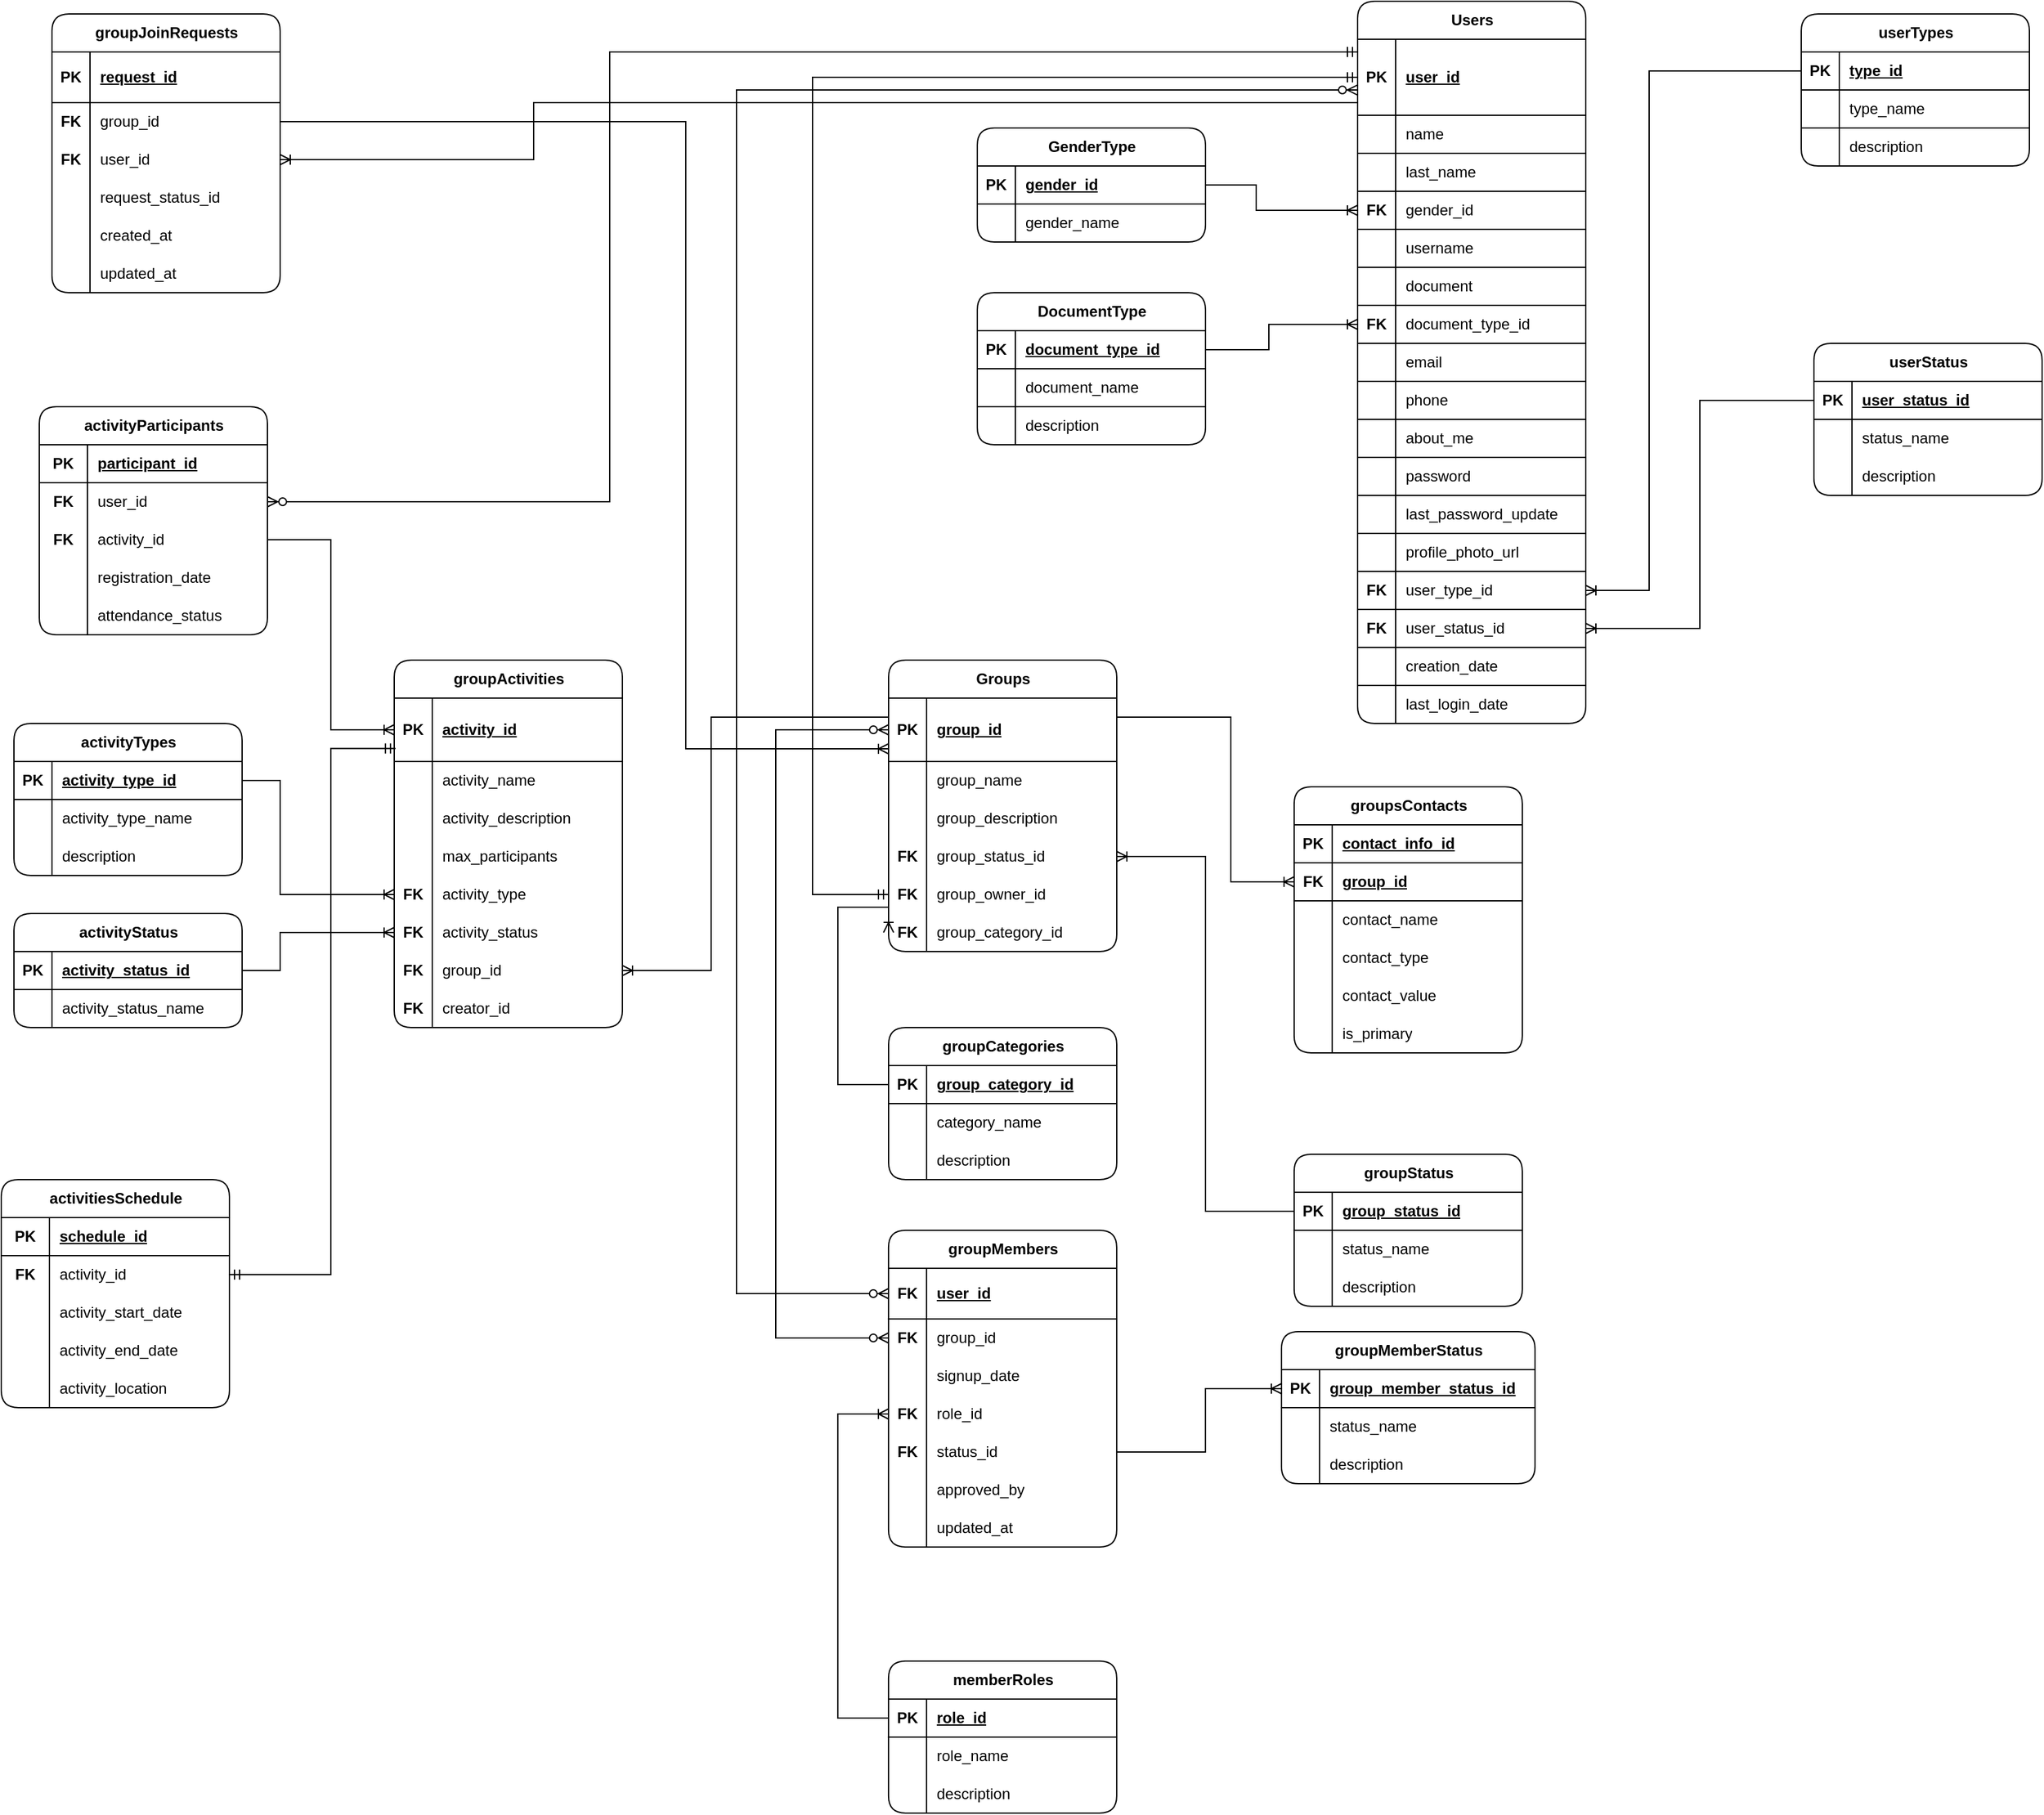 <mxfile version="27.0.9">
  <diagram name="Page-1" id="CXbZwR-l9ncxvEl8WQZ4">
    <mxGraphModel dx="1314" dy="840" grid="1" gridSize="10" guides="1" tooltips="1" connect="1" arrows="1" fold="1" page="1" pageScale="1" pageWidth="850" pageHeight="1100" math="0" shadow="0">
      <root>
        <mxCell id="0" />
        <mxCell id="1" parent="0" />
        <mxCell id="rBbKxKLmqQ-Lkn0AvDLv-1" value="Users" style="shape=table;startSize=30;container=1;collapsible=1;childLayout=tableLayout;fixedRows=1;rowLines=1;fontStyle=1;align=center;resizeLast=1;html=1;shadow=0;rounded=1;labelBackgroundColor=none;" parent="1" vertex="1">
          <mxGeometry x="850" y="70" width="180" height="570" as="geometry">
            <mxRectangle x="250" y="130" width="70" height="30" as="alternateBounds" />
          </mxGeometry>
        </mxCell>
        <mxCell id="rBbKxKLmqQ-Lkn0AvDLv-2" value="" style="shape=tableRow;horizontal=0;startSize=0;swimlaneHead=0;swimlaneBody=0;fillColor=none;collapsible=0;dropTarget=0;points=[[0,0.5],[1,0.5]];portConstraint=eastwest;top=0;left=0;right=0;bottom=1;labelBackgroundColor=none;" parent="rBbKxKLmqQ-Lkn0AvDLv-1" vertex="1">
          <mxGeometry y="30" width="180" height="60" as="geometry" />
        </mxCell>
        <mxCell id="rBbKxKLmqQ-Lkn0AvDLv-3" value="PK" style="shape=partialRectangle;connectable=0;fillColor=none;top=0;left=0;bottom=0;right=0;fontStyle=1;overflow=hidden;whiteSpace=wrap;html=1;labelBackgroundColor=none;" parent="rBbKxKLmqQ-Lkn0AvDLv-2" vertex="1">
          <mxGeometry width="30" height="60" as="geometry">
            <mxRectangle width="30" height="60" as="alternateBounds" />
          </mxGeometry>
        </mxCell>
        <mxCell id="rBbKxKLmqQ-Lkn0AvDLv-4" value="user_id" style="shape=partialRectangle;connectable=0;fillColor=none;top=0;left=0;bottom=0;right=0;align=left;spacingLeft=6;fontStyle=5;overflow=hidden;whiteSpace=wrap;html=1;labelBackgroundColor=none;" parent="rBbKxKLmqQ-Lkn0AvDLv-2" vertex="1">
          <mxGeometry x="30" width="150" height="60" as="geometry">
            <mxRectangle width="150" height="60" as="alternateBounds" />
          </mxGeometry>
        </mxCell>
        <mxCell id="rBbKxKLmqQ-Lkn0AvDLv-5" value="" style="shape=tableRow;horizontal=0;startSize=0;swimlaneHead=0;swimlaneBody=0;fillColor=none;collapsible=0;dropTarget=0;points=[[0,0.5],[1,0.5]];portConstraint=eastwest;top=0;left=0;right=0;bottom=0;labelBackgroundColor=none;" parent="rBbKxKLmqQ-Lkn0AvDLv-1" vertex="1">
          <mxGeometry y="90" width="180" height="30" as="geometry" />
        </mxCell>
        <mxCell id="rBbKxKLmqQ-Lkn0AvDLv-6" value="" style="shape=partialRectangle;connectable=0;fillColor=none;top=0;left=0;bottom=0;right=0;editable=1;overflow=hidden;whiteSpace=wrap;html=1;labelBackgroundColor=none;" parent="rBbKxKLmqQ-Lkn0AvDLv-5" vertex="1">
          <mxGeometry width="30" height="30" as="geometry">
            <mxRectangle width="30" height="30" as="alternateBounds" />
          </mxGeometry>
        </mxCell>
        <mxCell id="rBbKxKLmqQ-Lkn0AvDLv-7" value="name" style="shape=partialRectangle;connectable=0;fillColor=none;top=0;left=0;bottom=0;right=0;align=left;spacingLeft=6;overflow=hidden;whiteSpace=wrap;html=1;labelBackgroundColor=none;" parent="rBbKxKLmqQ-Lkn0AvDLv-5" vertex="1">
          <mxGeometry x="30" width="150" height="30" as="geometry">
            <mxRectangle width="150" height="30" as="alternateBounds" />
          </mxGeometry>
        </mxCell>
        <mxCell id="rBbKxKLmqQ-Lkn0AvDLv-8" value="" style="shape=tableRow;horizontal=0;startSize=0;swimlaneHead=0;swimlaneBody=0;fillColor=none;collapsible=0;dropTarget=0;points=[[0,0.5],[1,0.5]];portConstraint=eastwest;top=0;left=0;right=0;bottom=0;labelBackgroundColor=none;" parent="rBbKxKLmqQ-Lkn0AvDLv-1" vertex="1">
          <mxGeometry y="120" width="180" height="30" as="geometry" />
        </mxCell>
        <mxCell id="rBbKxKLmqQ-Lkn0AvDLv-9" value="" style="shape=partialRectangle;connectable=0;fillColor=none;top=0;left=0;bottom=0;right=0;editable=1;overflow=hidden;whiteSpace=wrap;html=1;labelBackgroundColor=none;" parent="rBbKxKLmqQ-Lkn0AvDLv-8" vertex="1">
          <mxGeometry width="30" height="30" as="geometry">
            <mxRectangle width="30" height="30" as="alternateBounds" />
          </mxGeometry>
        </mxCell>
        <mxCell id="rBbKxKLmqQ-Lkn0AvDLv-10" value="last_name" style="shape=partialRectangle;connectable=0;fillColor=none;top=0;left=0;bottom=0;right=0;align=left;spacingLeft=6;overflow=hidden;whiteSpace=wrap;html=1;labelBackgroundColor=none;" parent="rBbKxKLmqQ-Lkn0AvDLv-8" vertex="1">
          <mxGeometry x="30" width="150" height="30" as="geometry">
            <mxRectangle width="150" height="30" as="alternateBounds" />
          </mxGeometry>
        </mxCell>
        <mxCell id="bsCDJDEOvULPV8SOP5eW-21" style="shape=tableRow;horizontal=0;startSize=0;swimlaneHead=0;swimlaneBody=0;fillColor=none;collapsible=0;dropTarget=0;points=[[0,0.5],[1,0.5]];portConstraint=eastwest;top=0;left=0;right=0;bottom=0;labelBackgroundColor=none;" parent="rBbKxKLmqQ-Lkn0AvDLv-1" vertex="1">
          <mxGeometry y="150" width="180" height="30" as="geometry" />
        </mxCell>
        <mxCell id="bsCDJDEOvULPV8SOP5eW-22" value="&lt;b&gt;FK&lt;/b&gt;" style="shape=partialRectangle;connectable=0;fillColor=none;top=0;left=0;bottom=0;right=0;editable=1;overflow=hidden;whiteSpace=wrap;html=1;labelBackgroundColor=none;" parent="bsCDJDEOvULPV8SOP5eW-21" vertex="1">
          <mxGeometry width="30" height="30" as="geometry">
            <mxRectangle width="30" height="30" as="alternateBounds" />
          </mxGeometry>
        </mxCell>
        <mxCell id="bsCDJDEOvULPV8SOP5eW-23" value="gender_id" style="shape=partialRectangle;connectable=0;fillColor=none;top=0;left=0;bottom=0;right=0;align=left;spacingLeft=6;overflow=hidden;whiteSpace=wrap;html=1;labelBackgroundColor=none;" parent="bsCDJDEOvULPV8SOP5eW-21" vertex="1">
          <mxGeometry x="30" width="150" height="30" as="geometry">
            <mxRectangle width="150" height="30" as="alternateBounds" />
          </mxGeometry>
        </mxCell>
        <mxCell id="rBbKxKLmqQ-Lkn0AvDLv-128" style="shape=tableRow;horizontal=0;startSize=0;swimlaneHead=0;swimlaneBody=0;fillColor=none;collapsible=0;dropTarget=0;points=[[0,0.5],[1,0.5]];portConstraint=eastwest;top=0;left=0;right=0;bottom=0;labelBackgroundColor=none;" parent="rBbKxKLmqQ-Lkn0AvDLv-1" vertex="1">
          <mxGeometry y="180" width="180" height="30" as="geometry" />
        </mxCell>
        <mxCell id="rBbKxKLmqQ-Lkn0AvDLv-129" style="shape=partialRectangle;connectable=0;fillColor=none;top=0;left=0;bottom=0;right=0;editable=1;overflow=hidden;whiteSpace=wrap;html=1;labelBackgroundColor=none;" parent="rBbKxKLmqQ-Lkn0AvDLv-128" vertex="1">
          <mxGeometry width="30" height="30" as="geometry">
            <mxRectangle width="30" height="30" as="alternateBounds" />
          </mxGeometry>
        </mxCell>
        <mxCell id="rBbKxKLmqQ-Lkn0AvDLv-130" value="username" style="shape=partialRectangle;connectable=0;fillColor=none;top=0;left=0;bottom=0;right=0;align=left;spacingLeft=6;overflow=hidden;whiteSpace=wrap;html=1;labelBackgroundColor=none;" parent="rBbKxKLmqQ-Lkn0AvDLv-128" vertex="1">
          <mxGeometry x="30" width="150" height="30" as="geometry">
            <mxRectangle width="150" height="30" as="alternateBounds" />
          </mxGeometry>
        </mxCell>
        <mxCell id="bsCDJDEOvULPV8SOP5eW-38" style="shape=tableRow;horizontal=0;startSize=0;swimlaneHead=0;swimlaneBody=0;fillColor=none;collapsible=0;dropTarget=0;points=[[0,0.5],[1,0.5]];portConstraint=eastwest;top=0;left=0;right=0;bottom=0;labelBackgroundColor=none;" parent="rBbKxKLmqQ-Lkn0AvDLv-1" vertex="1">
          <mxGeometry y="210" width="180" height="30" as="geometry" />
        </mxCell>
        <mxCell id="bsCDJDEOvULPV8SOP5eW-39" style="shape=partialRectangle;connectable=0;fillColor=none;top=0;left=0;bottom=0;right=0;editable=1;overflow=hidden;whiteSpace=wrap;html=1;labelBackgroundColor=none;" parent="bsCDJDEOvULPV8SOP5eW-38" vertex="1">
          <mxGeometry width="30" height="30" as="geometry">
            <mxRectangle width="30" height="30" as="alternateBounds" />
          </mxGeometry>
        </mxCell>
        <mxCell id="bsCDJDEOvULPV8SOP5eW-40" value="document" style="shape=partialRectangle;connectable=0;fillColor=none;top=0;left=0;bottom=0;right=0;align=left;spacingLeft=6;overflow=hidden;whiteSpace=wrap;html=1;labelBackgroundColor=none;" parent="bsCDJDEOvULPV8SOP5eW-38" vertex="1">
          <mxGeometry x="30" width="150" height="30" as="geometry">
            <mxRectangle width="150" height="30" as="alternateBounds" />
          </mxGeometry>
        </mxCell>
        <mxCell id="bsCDJDEOvULPV8SOP5eW-41" style="shape=tableRow;horizontal=0;startSize=0;swimlaneHead=0;swimlaneBody=0;fillColor=none;collapsible=0;dropTarget=0;points=[[0,0.5],[1,0.5]];portConstraint=eastwest;top=0;left=0;right=0;bottom=0;labelBackgroundColor=none;" parent="rBbKxKLmqQ-Lkn0AvDLv-1" vertex="1">
          <mxGeometry y="240" width="180" height="30" as="geometry" />
        </mxCell>
        <mxCell id="bsCDJDEOvULPV8SOP5eW-42" value="&lt;b&gt;FK&lt;/b&gt;" style="shape=partialRectangle;connectable=0;fillColor=none;top=0;left=0;bottom=0;right=0;editable=1;overflow=hidden;whiteSpace=wrap;html=1;labelBackgroundColor=none;" parent="bsCDJDEOvULPV8SOP5eW-41" vertex="1">
          <mxGeometry width="30" height="30" as="geometry">
            <mxRectangle width="30" height="30" as="alternateBounds" />
          </mxGeometry>
        </mxCell>
        <mxCell id="bsCDJDEOvULPV8SOP5eW-43" value="document_type_id" style="shape=partialRectangle;connectable=0;fillColor=none;top=0;left=0;bottom=0;right=0;align=left;spacingLeft=6;overflow=hidden;whiteSpace=wrap;html=1;labelBackgroundColor=none;" parent="bsCDJDEOvULPV8SOP5eW-41" vertex="1">
          <mxGeometry x="30" width="150" height="30" as="geometry">
            <mxRectangle width="150" height="30" as="alternateBounds" />
          </mxGeometry>
        </mxCell>
        <mxCell id="rBbKxKLmqQ-Lkn0AvDLv-11" value="" style="shape=tableRow;horizontal=0;startSize=0;swimlaneHead=0;swimlaneBody=0;fillColor=none;collapsible=0;dropTarget=0;points=[[0,0.5],[1,0.5]];portConstraint=eastwest;top=0;left=0;right=0;bottom=0;labelBackgroundColor=none;" parent="rBbKxKLmqQ-Lkn0AvDLv-1" vertex="1">
          <mxGeometry y="270" width="180" height="30" as="geometry" />
        </mxCell>
        <mxCell id="rBbKxKLmqQ-Lkn0AvDLv-12" value="" style="shape=partialRectangle;connectable=0;fillColor=none;top=0;left=0;bottom=0;right=0;editable=1;overflow=hidden;whiteSpace=wrap;html=1;labelBackgroundColor=none;" parent="rBbKxKLmqQ-Lkn0AvDLv-11" vertex="1">
          <mxGeometry width="30" height="30" as="geometry">
            <mxRectangle width="30" height="30" as="alternateBounds" />
          </mxGeometry>
        </mxCell>
        <mxCell id="rBbKxKLmqQ-Lkn0AvDLv-13" value="email" style="shape=partialRectangle;connectable=0;fillColor=none;top=0;left=0;bottom=0;right=0;align=left;spacingLeft=6;overflow=hidden;whiteSpace=wrap;html=1;labelBackgroundColor=none;" parent="rBbKxKLmqQ-Lkn0AvDLv-11" vertex="1">
          <mxGeometry x="30" width="150" height="30" as="geometry">
            <mxRectangle width="150" height="30" as="alternateBounds" />
          </mxGeometry>
        </mxCell>
        <mxCell id="rBbKxKLmqQ-Lkn0AvDLv-14" style="shape=tableRow;horizontal=0;startSize=0;swimlaneHead=0;swimlaneBody=0;fillColor=none;collapsible=0;dropTarget=0;points=[[0,0.5],[1,0.5]];portConstraint=eastwest;top=0;left=0;right=0;bottom=0;labelBackgroundColor=none;" parent="rBbKxKLmqQ-Lkn0AvDLv-1" vertex="1">
          <mxGeometry y="300" width="180" height="30" as="geometry" />
        </mxCell>
        <mxCell id="rBbKxKLmqQ-Lkn0AvDLv-15" style="shape=partialRectangle;connectable=0;fillColor=none;top=0;left=0;bottom=0;right=0;editable=1;overflow=hidden;whiteSpace=wrap;html=1;labelBackgroundColor=none;" parent="rBbKxKLmqQ-Lkn0AvDLv-14" vertex="1">
          <mxGeometry width="30" height="30" as="geometry">
            <mxRectangle width="30" height="30" as="alternateBounds" />
          </mxGeometry>
        </mxCell>
        <mxCell id="rBbKxKLmqQ-Lkn0AvDLv-16" value="phone" style="shape=partialRectangle;connectable=0;fillColor=none;top=0;left=0;bottom=0;right=0;align=left;spacingLeft=6;overflow=hidden;whiteSpace=wrap;html=1;labelBackgroundColor=none;" parent="rBbKxKLmqQ-Lkn0AvDLv-14" vertex="1">
          <mxGeometry x="30" width="150" height="30" as="geometry">
            <mxRectangle width="150" height="30" as="alternateBounds" />
          </mxGeometry>
        </mxCell>
        <mxCell id="8ym2DjPIW9Qyz1hOFAYt-13" style="shape=tableRow;horizontal=0;startSize=0;swimlaneHead=0;swimlaneBody=0;fillColor=none;collapsible=0;dropTarget=0;points=[[0,0.5],[1,0.5]];portConstraint=eastwest;top=0;left=0;right=0;bottom=0;labelBackgroundColor=none;" parent="rBbKxKLmqQ-Lkn0AvDLv-1" vertex="1">
          <mxGeometry y="330" width="180" height="30" as="geometry" />
        </mxCell>
        <mxCell id="8ym2DjPIW9Qyz1hOFAYt-14" style="shape=partialRectangle;connectable=0;fillColor=none;top=0;left=0;bottom=0;right=0;editable=1;overflow=hidden;whiteSpace=wrap;html=1;labelBackgroundColor=none;" parent="8ym2DjPIW9Qyz1hOFAYt-13" vertex="1">
          <mxGeometry width="30" height="30" as="geometry">
            <mxRectangle width="30" height="30" as="alternateBounds" />
          </mxGeometry>
        </mxCell>
        <mxCell id="8ym2DjPIW9Qyz1hOFAYt-15" value="about_me" style="shape=partialRectangle;connectable=0;fillColor=none;top=0;left=0;bottom=0;right=0;align=left;spacingLeft=6;overflow=hidden;whiteSpace=wrap;html=1;labelBackgroundColor=none;" parent="8ym2DjPIW9Qyz1hOFAYt-13" vertex="1">
          <mxGeometry x="30" width="150" height="30" as="geometry">
            <mxRectangle width="150" height="30" as="alternateBounds" />
          </mxGeometry>
        </mxCell>
        <mxCell id="rBbKxKLmqQ-Lkn0AvDLv-17" style="shape=tableRow;horizontal=0;startSize=0;swimlaneHead=0;swimlaneBody=0;fillColor=none;collapsible=0;dropTarget=0;points=[[0,0.5],[1,0.5]];portConstraint=eastwest;top=0;left=0;right=0;bottom=0;labelBackgroundColor=none;" parent="rBbKxKLmqQ-Lkn0AvDLv-1" vertex="1">
          <mxGeometry y="360" width="180" height="30" as="geometry" />
        </mxCell>
        <mxCell id="rBbKxKLmqQ-Lkn0AvDLv-18" style="shape=partialRectangle;connectable=0;fillColor=none;top=0;left=0;bottom=0;right=0;editable=1;overflow=hidden;whiteSpace=wrap;html=1;labelBackgroundColor=none;" parent="rBbKxKLmqQ-Lkn0AvDLv-17" vertex="1">
          <mxGeometry width="30" height="30" as="geometry">
            <mxRectangle width="30" height="30" as="alternateBounds" />
          </mxGeometry>
        </mxCell>
        <mxCell id="rBbKxKLmqQ-Lkn0AvDLv-19" value="password" style="shape=partialRectangle;connectable=0;fillColor=none;top=0;left=0;bottom=0;right=0;align=left;spacingLeft=6;overflow=hidden;whiteSpace=wrap;html=1;labelBackgroundColor=none;" parent="rBbKxKLmqQ-Lkn0AvDLv-17" vertex="1">
          <mxGeometry x="30" width="150" height="30" as="geometry">
            <mxRectangle width="150" height="30" as="alternateBounds" />
          </mxGeometry>
        </mxCell>
        <mxCell id="rBbKxKLmqQ-Lkn0AvDLv-122" style="shape=tableRow;horizontal=0;startSize=0;swimlaneHead=0;swimlaneBody=0;fillColor=none;collapsible=0;dropTarget=0;points=[[0,0.5],[1,0.5]];portConstraint=eastwest;top=0;left=0;right=0;bottom=0;labelBackgroundColor=none;" parent="rBbKxKLmqQ-Lkn0AvDLv-1" vertex="1">
          <mxGeometry y="390" width="180" height="30" as="geometry" />
        </mxCell>
        <mxCell id="rBbKxKLmqQ-Lkn0AvDLv-123" style="shape=partialRectangle;connectable=0;fillColor=none;top=0;left=0;bottom=0;right=0;editable=1;overflow=hidden;whiteSpace=wrap;html=1;labelBackgroundColor=none;" parent="rBbKxKLmqQ-Lkn0AvDLv-122" vertex="1">
          <mxGeometry width="30" height="30" as="geometry">
            <mxRectangle width="30" height="30" as="alternateBounds" />
          </mxGeometry>
        </mxCell>
        <mxCell id="rBbKxKLmqQ-Lkn0AvDLv-124" value="last_password_update" style="shape=partialRectangle;connectable=0;fillColor=none;top=0;left=0;bottom=0;right=0;align=left;spacingLeft=6;overflow=hidden;whiteSpace=wrap;html=1;labelBackgroundColor=none;" parent="rBbKxKLmqQ-Lkn0AvDLv-122" vertex="1">
          <mxGeometry x="30" width="150" height="30" as="geometry">
            <mxRectangle width="150" height="30" as="alternateBounds" />
          </mxGeometry>
        </mxCell>
        <mxCell id="8ym2DjPIW9Qyz1hOFAYt-102" style="shape=tableRow;horizontal=0;startSize=0;swimlaneHead=0;swimlaneBody=0;fillColor=none;collapsible=0;dropTarget=0;points=[[0,0.5],[1,0.5]];portConstraint=eastwest;top=0;left=0;right=0;bottom=0;labelBackgroundColor=none;" parent="rBbKxKLmqQ-Lkn0AvDLv-1" vertex="1">
          <mxGeometry y="420" width="180" height="30" as="geometry" />
        </mxCell>
        <mxCell id="8ym2DjPIW9Qyz1hOFAYt-103" style="shape=partialRectangle;connectable=0;fillColor=none;top=0;left=0;bottom=0;right=0;editable=1;overflow=hidden;whiteSpace=wrap;html=1;labelBackgroundColor=none;" parent="8ym2DjPIW9Qyz1hOFAYt-102" vertex="1">
          <mxGeometry width="30" height="30" as="geometry">
            <mxRectangle width="30" height="30" as="alternateBounds" />
          </mxGeometry>
        </mxCell>
        <mxCell id="8ym2DjPIW9Qyz1hOFAYt-104" value="profile_photo_url" style="shape=partialRectangle;connectable=0;fillColor=none;top=0;left=0;bottom=0;right=0;align=left;spacingLeft=6;overflow=hidden;whiteSpace=wrap;html=1;labelBackgroundColor=none;" parent="8ym2DjPIW9Qyz1hOFAYt-102" vertex="1">
          <mxGeometry x="30" width="150" height="30" as="geometry">
            <mxRectangle width="150" height="30" as="alternateBounds" />
          </mxGeometry>
        </mxCell>
        <mxCell id="rBbKxKLmqQ-Lkn0AvDLv-20" style="shape=tableRow;horizontal=0;startSize=0;swimlaneHead=0;swimlaneBody=0;fillColor=none;collapsible=0;dropTarget=0;points=[[0,0.5],[1,0.5]];portConstraint=eastwest;top=0;left=0;right=0;bottom=0;labelBackgroundColor=none;" parent="rBbKxKLmqQ-Lkn0AvDLv-1" vertex="1">
          <mxGeometry y="450" width="180" height="30" as="geometry" />
        </mxCell>
        <mxCell id="rBbKxKLmqQ-Lkn0AvDLv-21" value="&lt;b&gt;FK&lt;/b&gt;" style="shape=partialRectangle;connectable=0;fillColor=none;top=0;left=0;bottom=0;right=0;editable=1;overflow=hidden;whiteSpace=wrap;html=1;labelBackgroundColor=none;" parent="rBbKxKLmqQ-Lkn0AvDLv-20" vertex="1">
          <mxGeometry width="30" height="30" as="geometry">
            <mxRectangle width="30" height="30" as="alternateBounds" />
          </mxGeometry>
        </mxCell>
        <mxCell id="rBbKxKLmqQ-Lkn0AvDLv-22" value="user_type_id" style="shape=partialRectangle;connectable=0;fillColor=none;top=0;left=0;bottom=0;right=0;align=left;spacingLeft=6;overflow=hidden;whiteSpace=wrap;html=1;labelBackgroundColor=none;" parent="rBbKxKLmqQ-Lkn0AvDLv-20" vertex="1">
          <mxGeometry x="30" width="150" height="30" as="geometry">
            <mxRectangle width="150" height="30" as="alternateBounds" />
          </mxGeometry>
        </mxCell>
        <mxCell id="rBbKxKLmqQ-Lkn0AvDLv-77" style="shape=tableRow;horizontal=0;startSize=0;swimlaneHead=0;swimlaneBody=0;fillColor=none;collapsible=0;dropTarget=0;points=[[0,0.5],[1,0.5]];portConstraint=eastwest;top=0;left=0;right=0;bottom=0;labelBackgroundColor=none;" parent="rBbKxKLmqQ-Lkn0AvDLv-1" vertex="1">
          <mxGeometry y="480" width="180" height="30" as="geometry" />
        </mxCell>
        <mxCell id="rBbKxKLmqQ-Lkn0AvDLv-78" value="FK" style="shape=partialRectangle;connectable=0;fillColor=none;top=0;left=0;bottom=0;right=0;editable=1;overflow=hidden;whiteSpace=wrap;html=1;fontStyle=1;labelBackgroundColor=none;" parent="rBbKxKLmqQ-Lkn0AvDLv-77" vertex="1">
          <mxGeometry width="30" height="30" as="geometry">
            <mxRectangle width="30" height="30" as="alternateBounds" />
          </mxGeometry>
        </mxCell>
        <mxCell id="rBbKxKLmqQ-Lkn0AvDLv-79" value="user_status_id" style="shape=partialRectangle;connectable=0;fillColor=none;top=0;left=0;bottom=0;right=0;align=left;spacingLeft=6;overflow=hidden;whiteSpace=wrap;html=1;labelBackgroundColor=none;" parent="rBbKxKLmqQ-Lkn0AvDLv-77" vertex="1">
          <mxGeometry x="30" width="150" height="30" as="geometry">
            <mxRectangle width="150" height="30" as="alternateBounds" />
          </mxGeometry>
        </mxCell>
        <mxCell id="rBbKxKLmqQ-Lkn0AvDLv-26" style="shape=tableRow;horizontal=0;startSize=0;swimlaneHead=0;swimlaneBody=0;fillColor=none;collapsible=0;dropTarget=0;points=[[0,0.5],[1,0.5]];portConstraint=eastwest;top=0;left=0;right=0;bottom=0;labelBackgroundColor=none;" parent="rBbKxKLmqQ-Lkn0AvDLv-1" vertex="1">
          <mxGeometry y="510" width="180" height="30" as="geometry" />
        </mxCell>
        <mxCell id="rBbKxKLmqQ-Lkn0AvDLv-27" style="shape=partialRectangle;connectable=0;fillColor=none;top=0;left=0;bottom=0;right=0;editable=1;overflow=hidden;whiteSpace=wrap;html=1;labelBackgroundColor=none;" parent="rBbKxKLmqQ-Lkn0AvDLv-26" vertex="1">
          <mxGeometry width="30" height="30" as="geometry">
            <mxRectangle width="30" height="30" as="alternateBounds" />
          </mxGeometry>
        </mxCell>
        <mxCell id="rBbKxKLmqQ-Lkn0AvDLv-28" value="creation_date" style="shape=partialRectangle;connectable=0;fillColor=none;top=0;left=0;bottom=0;right=0;align=left;spacingLeft=6;overflow=hidden;whiteSpace=wrap;html=1;labelBackgroundColor=none;" parent="rBbKxKLmqQ-Lkn0AvDLv-26" vertex="1">
          <mxGeometry x="30" width="150" height="30" as="geometry">
            <mxRectangle width="150" height="30" as="alternateBounds" />
          </mxGeometry>
        </mxCell>
        <mxCell id="rBbKxKLmqQ-Lkn0AvDLv-29" style="shape=tableRow;horizontal=0;startSize=0;swimlaneHead=0;swimlaneBody=0;fillColor=none;collapsible=0;dropTarget=0;points=[[0,0.5],[1,0.5]];portConstraint=eastwest;top=0;left=0;right=0;bottom=0;labelBackgroundColor=none;" parent="rBbKxKLmqQ-Lkn0AvDLv-1" vertex="1">
          <mxGeometry y="540" width="180" height="30" as="geometry" />
        </mxCell>
        <mxCell id="rBbKxKLmqQ-Lkn0AvDLv-30" style="shape=partialRectangle;connectable=0;fillColor=none;top=0;left=0;bottom=0;right=0;editable=1;overflow=hidden;whiteSpace=wrap;html=1;labelBackgroundColor=none;" parent="rBbKxKLmqQ-Lkn0AvDLv-29" vertex="1">
          <mxGeometry width="30" height="30" as="geometry">
            <mxRectangle width="30" height="30" as="alternateBounds" />
          </mxGeometry>
        </mxCell>
        <mxCell id="rBbKxKLmqQ-Lkn0AvDLv-31" value="last_login_date" style="shape=partialRectangle;connectable=0;fillColor=none;top=0;left=0;bottom=0;right=0;align=left;spacingLeft=6;overflow=hidden;whiteSpace=wrap;html=1;labelBackgroundColor=none;" parent="rBbKxKLmqQ-Lkn0AvDLv-29" vertex="1">
          <mxGeometry x="30" width="150" height="30" as="geometry">
            <mxRectangle width="150" height="30" as="alternateBounds" />
          </mxGeometry>
        </mxCell>
        <mxCell id="rBbKxKLmqQ-Lkn0AvDLv-32" value="userTypes" style="shape=table;startSize=30;container=1;collapsible=1;childLayout=tableLayout;fixedRows=1;rowLines=1;fontStyle=1;align=center;resizeLast=1;html=1;rounded=1;labelBackgroundColor=none;" parent="1" vertex="1">
          <mxGeometry x="1200" y="80" width="180" height="120" as="geometry">
            <mxRectangle x="250" y="130" width="70" height="30" as="alternateBounds" />
          </mxGeometry>
        </mxCell>
        <mxCell id="rBbKxKLmqQ-Lkn0AvDLv-33" value="" style="shape=tableRow;horizontal=0;startSize=0;swimlaneHead=0;swimlaneBody=0;fillColor=none;collapsible=0;dropTarget=0;points=[[0,0.5],[1,0.5]];portConstraint=eastwest;top=0;left=0;right=0;bottom=1;labelBackgroundColor=none;" parent="rBbKxKLmqQ-Lkn0AvDLv-32" vertex="1">
          <mxGeometry y="30" width="180" height="30" as="geometry" />
        </mxCell>
        <mxCell id="rBbKxKLmqQ-Lkn0AvDLv-34" value="PK" style="shape=partialRectangle;connectable=0;fillColor=none;top=0;left=0;bottom=0;right=0;fontStyle=1;overflow=hidden;whiteSpace=wrap;html=1;labelBackgroundColor=none;" parent="rBbKxKLmqQ-Lkn0AvDLv-33" vertex="1">
          <mxGeometry width="30" height="30" as="geometry">
            <mxRectangle width="30" height="30" as="alternateBounds" />
          </mxGeometry>
        </mxCell>
        <mxCell id="rBbKxKLmqQ-Lkn0AvDLv-35" value="type_id" style="shape=partialRectangle;connectable=0;fillColor=none;top=0;left=0;bottom=0;right=0;align=left;spacingLeft=6;fontStyle=5;overflow=hidden;whiteSpace=wrap;html=1;labelBackgroundColor=none;" parent="rBbKxKLmqQ-Lkn0AvDLv-33" vertex="1">
          <mxGeometry x="30" width="150" height="30" as="geometry">
            <mxRectangle width="150" height="30" as="alternateBounds" />
          </mxGeometry>
        </mxCell>
        <mxCell id="rBbKxKLmqQ-Lkn0AvDLv-36" value="" style="shape=tableRow;horizontal=0;startSize=0;swimlaneHead=0;swimlaneBody=0;fillColor=none;collapsible=0;dropTarget=0;points=[[0,0.5],[1,0.5]];portConstraint=eastwest;top=0;left=0;right=0;bottom=0;labelBackgroundColor=none;" parent="rBbKxKLmqQ-Lkn0AvDLv-32" vertex="1">
          <mxGeometry y="60" width="180" height="30" as="geometry" />
        </mxCell>
        <mxCell id="rBbKxKLmqQ-Lkn0AvDLv-37" value="" style="shape=partialRectangle;connectable=0;fillColor=none;top=0;left=0;bottom=0;right=0;editable=1;overflow=hidden;whiteSpace=wrap;html=1;labelBackgroundColor=none;" parent="rBbKxKLmqQ-Lkn0AvDLv-36" vertex="1">
          <mxGeometry width="30" height="30" as="geometry">
            <mxRectangle width="30" height="30" as="alternateBounds" />
          </mxGeometry>
        </mxCell>
        <mxCell id="rBbKxKLmqQ-Lkn0AvDLv-38" value="type_name" style="shape=partialRectangle;connectable=0;fillColor=none;top=0;left=0;bottom=0;right=0;align=left;spacingLeft=6;overflow=hidden;whiteSpace=wrap;html=1;labelBackgroundColor=none;" parent="rBbKxKLmqQ-Lkn0AvDLv-36" vertex="1">
          <mxGeometry x="30" width="150" height="30" as="geometry">
            <mxRectangle width="150" height="30" as="alternateBounds" />
          </mxGeometry>
        </mxCell>
        <mxCell id="rBbKxKLmqQ-Lkn0AvDLv-39" value="" style="shape=tableRow;horizontal=0;startSize=0;swimlaneHead=0;swimlaneBody=0;fillColor=none;collapsible=0;dropTarget=0;points=[[0,0.5],[1,0.5]];portConstraint=eastwest;top=0;left=0;right=0;bottom=0;labelBackgroundColor=none;" parent="rBbKxKLmqQ-Lkn0AvDLv-32" vertex="1">
          <mxGeometry y="90" width="180" height="30" as="geometry" />
        </mxCell>
        <mxCell id="rBbKxKLmqQ-Lkn0AvDLv-40" value="" style="shape=partialRectangle;connectable=0;fillColor=none;top=0;left=0;bottom=0;right=0;editable=1;overflow=hidden;whiteSpace=wrap;html=1;labelBackgroundColor=none;" parent="rBbKxKLmqQ-Lkn0AvDLv-39" vertex="1">
          <mxGeometry width="30" height="30" as="geometry">
            <mxRectangle width="30" height="30" as="alternateBounds" />
          </mxGeometry>
        </mxCell>
        <mxCell id="rBbKxKLmqQ-Lkn0AvDLv-41" value="description" style="shape=partialRectangle;connectable=0;fillColor=none;top=0;left=0;bottom=0;right=0;align=left;spacingLeft=6;overflow=hidden;whiteSpace=wrap;html=1;labelBackgroundColor=none;" parent="rBbKxKLmqQ-Lkn0AvDLv-39" vertex="1">
          <mxGeometry x="30" width="150" height="30" as="geometry">
            <mxRectangle width="150" height="30" as="alternateBounds" />
          </mxGeometry>
        </mxCell>
        <mxCell id="rBbKxKLmqQ-Lkn0AvDLv-63" value="" style="edgeStyle=orthogonalEdgeStyle;fontSize=12;html=1;endArrow=ERoneToMany;rounded=0;exitX=0;exitY=0.5;exitDx=0;exitDy=0;entryX=1;entryY=0.5;entryDx=0;entryDy=0;labelBackgroundColor=none;fontColor=default;" parent="1" source="rBbKxKLmqQ-Lkn0AvDLv-33" target="rBbKxKLmqQ-Lkn0AvDLv-20" edge="1">
          <mxGeometry width="100" height="100" relative="1" as="geometry">
            <mxPoint x="1120" y="355" as="sourcePoint" />
            <mxPoint x="1080" y="150" as="targetPoint" />
            <Array as="points">
              <mxPoint x="1080" y="125" />
              <mxPoint x="1080" y="535" />
            </Array>
          </mxGeometry>
        </mxCell>
        <mxCell id="rBbKxKLmqQ-Lkn0AvDLv-64" value="groupStatus" style="shape=table;startSize=30;container=1;collapsible=1;childLayout=tableLayout;fixedRows=1;rowLines=0;fontStyle=1;align=center;resizeLast=1;html=1;rounded=1;labelBackgroundColor=none;" parent="1" vertex="1">
          <mxGeometry x="799.95" y="980" width="180" height="120" as="geometry" />
        </mxCell>
        <mxCell id="rBbKxKLmqQ-Lkn0AvDLv-65" value="" style="shape=tableRow;horizontal=0;startSize=0;swimlaneHead=0;swimlaneBody=0;fillColor=none;collapsible=0;dropTarget=0;points=[[0,0.5],[1,0.5]];portConstraint=eastwest;top=0;left=0;right=0;bottom=1;labelBackgroundColor=none;" parent="rBbKxKLmqQ-Lkn0AvDLv-64" vertex="1">
          <mxGeometry y="30" width="180" height="30" as="geometry" />
        </mxCell>
        <mxCell id="rBbKxKLmqQ-Lkn0AvDLv-66" value="PK" style="shape=partialRectangle;connectable=0;fillColor=none;top=0;left=0;bottom=0;right=0;fontStyle=1;overflow=hidden;whiteSpace=wrap;html=1;labelBackgroundColor=none;" parent="rBbKxKLmqQ-Lkn0AvDLv-65" vertex="1">
          <mxGeometry width="30" height="30" as="geometry">
            <mxRectangle width="30" height="30" as="alternateBounds" />
          </mxGeometry>
        </mxCell>
        <mxCell id="rBbKxKLmqQ-Lkn0AvDLv-67" value="group_status_id" style="shape=partialRectangle;connectable=0;fillColor=none;top=0;left=0;bottom=0;right=0;align=left;spacingLeft=6;fontStyle=5;overflow=hidden;whiteSpace=wrap;html=1;labelBackgroundColor=none;" parent="rBbKxKLmqQ-Lkn0AvDLv-65" vertex="1">
          <mxGeometry x="30" width="150" height="30" as="geometry">
            <mxRectangle width="150" height="30" as="alternateBounds" />
          </mxGeometry>
        </mxCell>
        <mxCell id="rBbKxKLmqQ-Lkn0AvDLv-68" value="" style="shape=tableRow;horizontal=0;startSize=0;swimlaneHead=0;swimlaneBody=0;fillColor=none;collapsible=0;dropTarget=0;points=[[0,0.5],[1,0.5]];portConstraint=eastwest;top=0;left=0;right=0;bottom=0;labelBackgroundColor=none;" parent="rBbKxKLmqQ-Lkn0AvDLv-64" vertex="1">
          <mxGeometry y="60" width="180" height="30" as="geometry" />
        </mxCell>
        <mxCell id="rBbKxKLmqQ-Lkn0AvDLv-69" value="" style="shape=partialRectangle;connectable=0;fillColor=none;top=0;left=0;bottom=0;right=0;editable=1;overflow=hidden;whiteSpace=wrap;html=1;labelBackgroundColor=none;" parent="rBbKxKLmqQ-Lkn0AvDLv-68" vertex="1">
          <mxGeometry width="30" height="30" as="geometry">
            <mxRectangle width="30" height="30" as="alternateBounds" />
          </mxGeometry>
        </mxCell>
        <mxCell id="rBbKxKLmqQ-Lkn0AvDLv-70" value="status_name" style="shape=partialRectangle;connectable=0;fillColor=none;top=0;left=0;bottom=0;right=0;align=left;spacingLeft=6;overflow=hidden;whiteSpace=wrap;html=1;labelBackgroundColor=none;" parent="rBbKxKLmqQ-Lkn0AvDLv-68" vertex="1">
          <mxGeometry x="30" width="150" height="30" as="geometry">
            <mxRectangle width="150" height="30" as="alternateBounds" />
          </mxGeometry>
        </mxCell>
        <mxCell id="rBbKxKLmqQ-Lkn0AvDLv-71" value="" style="shape=tableRow;horizontal=0;startSize=0;swimlaneHead=0;swimlaneBody=0;fillColor=none;collapsible=0;dropTarget=0;points=[[0,0.5],[1,0.5]];portConstraint=eastwest;top=0;left=0;right=0;bottom=0;labelBackgroundColor=none;" parent="rBbKxKLmqQ-Lkn0AvDLv-64" vertex="1">
          <mxGeometry y="90" width="180" height="30" as="geometry" />
        </mxCell>
        <mxCell id="rBbKxKLmqQ-Lkn0AvDLv-72" value="" style="shape=partialRectangle;connectable=0;fillColor=none;top=0;left=0;bottom=0;right=0;editable=1;overflow=hidden;whiteSpace=wrap;html=1;labelBackgroundColor=none;" parent="rBbKxKLmqQ-Lkn0AvDLv-71" vertex="1">
          <mxGeometry width="30" height="30" as="geometry">
            <mxRectangle width="30" height="30" as="alternateBounds" />
          </mxGeometry>
        </mxCell>
        <mxCell id="rBbKxKLmqQ-Lkn0AvDLv-73" value="description" style="shape=partialRectangle;connectable=0;fillColor=none;top=0;left=0;bottom=0;right=0;align=left;spacingLeft=6;overflow=hidden;whiteSpace=wrap;html=1;labelBackgroundColor=none;" parent="rBbKxKLmqQ-Lkn0AvDLv-71" vertex="1">
          <mxGeometry x="30" width="150" height="30" as="geometry">
            <mxRectangle width="150" height="30" as="alternateBounds" />
          </mxGeometry>
        </mxCell>
        <mxCell id="rBbKxKLmqQ-Lkn0AvDLv-80" value="userStatus" style="shape=table;startSize=30;container=1;collapsible=1;childLayout=tableLayout;fixedRows=1;rowLines=0;fontStyle=1;align=center;resizeLast=1;html=1;rounded=1;labelBackgroundColor=none;" parent="1" vertex="1">
          <mxGeometry x="1210" y="340" width="180" height="120" as="geometry" />
        </mxCell>
        <mxCell id="rBbKxKLmqQ-Lkn0AvDLv-81" value="" style="shape=tableRow;horizontal=0;startSize=0;swimlaneHead=0;swimlaneBody=0;fillColor=none;collapsible=0;dropTarget=0;points=[[0,0.5],[1,0.5]];portConstraint=eastwest;top=0;left=0;right=0;bottom=1;labelBackgroundColor=none;" parent="rBbKxKLmqQ-Lkn0AvDLv-80" vertex="1">
          <mxGeometry y="30" width="180" height="30" as="geometry" />
        </mxCell>
        <mxCell id="rBbKxKLmqQ-Lkn0AvDLv-82" value="PK" style="shape=partialRectangle;connectable=0;fillColor=none;top=0;left=0;bottom=0;right=0;fontStyle=1;overflow=hidden;whiteSpace=wrap;html=1;labelBackgroundColor=none;" parent="rBbKxKLmqQ-Lkn0AvDLv-81" vertex="1">
          <mxGeometry width="30" height="30" as="geometry">
            <mxRectangle width="30" height="30" as="alternateBounds" />
          </mxGeometry>
        </mxCell>
        <mxCell id="rBbKxKLmqQ-Lkn0AvDLv-83" value="user_status_id" style="shape=partialRectangle;connectable=0;fillColor=none;top=0;left=0;bottom=0;right=0;align=left;spacingLeft=6;fontStyle=5;overflow=hidden;whiteSpace=wrap;html=1;labelBackgroundColor=none;" parent="rBbKxKLmqQ-Lkn0AvDLv-81" vertex="1">
          <mxGeometry x="30" width="150" height="30" as="geometry">
            <mxRectangle width="150" height="30" as="alternateBounds" />
          </mxGeometry>
        </mxCell>
        <mxCell id="rBbKxKLmqQ-Lkn0AvDLv-84" value="" style="shape=tableRow;horizontal=0;startSize=0;swimlaneHead=0;swimlaneBody=0;fillColor=none;collapsible=0;dropTarget=0;points=[[0,0.5],[1,0.5]];portConstraint=eastwest;top=0;left=0;right=0;bottom=0;labelBackgroundColor=none;" parent="rBbKxKLmqQ-Lkn0AvDLv-80" vertex="1">
          <mxGeometry y="60" width="180" height="30" as="geometry" />
        </mxCell>
        <mxCell id="rBbKxKLmqQ-Lkn0AvDLv-85" value="" style="shape=partialRectangle;connectable=0;fillColor=none;top=0;left=0;bottom=0;right=0;editable=1;overflow=hidden;whiteSpace=wrap;html=1;labelBackgroundColor=none;" parent="rBbKxKLmqQ-Lkn0AvDLv-84" vertex="1">
          <mxGeometry width="30" height="30" as="geometry">
            <mxRectangle width="30" height="30" as="alternateBounds" />
          </mxGeometry>
        </mxCell>
        <mxCell id="rBbKxKLmqQ-Lkn0AvDLv-86" value="status_name" style="shape=partialRectangle;connectable=0;fillColor=none;top=0;left=0;bottom=0;right=0;align=left;spacingLeft=6;overflow=hidden;whiteSpace=wrap;html=1;labelBackgroundColor=none;" parent="rBbKxKLmqQ-Lkn0AvDLv-84" vertex="1">
          <mxGeometry x="30" width="150" height="30" as="geometry">
            <mxRectangle width="150" height="30" as="alternateBounds" />
          </mxGeometry>
        </mxCell>
        <mxCell id="rBbKxKLmqQ-Lkn0AvDLv-87" value="" style="shape=tableRow;horizontal=0;startSize=0;swimlaneHead=0;swimlaneBody=0;fillColor=none;collapsible=0;dropTarget=0;points=[[0,0.5],[1,0.5]];portConstraint=eastwest;top=0;left=0;right=0;bottom=0;labelBackgroundColor=none;" parent="rBbKxKLmqQ-Lkn0AvDLv-80" vertex="1">
          <mxGeometry y="90" width="180" height="30" as="geometry" />
        </mxCell>
        <mxCell id="rBbKxKLmqQ-Lkn0AvDLv-88" value="" style="shape=partialRectangle;connectable=0;fillColor=none;top=0;left=0;bottom=0;right=0;editable=1;overflow=hidden;whiteSpace=wrap;html=1;labelBackgroundColor=none;" parent="rBbKxKLmqQ-Lkn0AvDLv-87" vertex="1">
          <mxGeometry width="30" height="30" as="geometry">
            <mxRectangle width="30" height="30" as="alternateBounds" />
          </mxGeometry>
        </mxCell>
        <mxCell id="rBbKxKLmqQ-Lkn0AvDLv-89" value="description" style="shape=partialRectangle;connectable=0;fillColor=none;top=0;left=0;bottom=0;right=0;align=left;spacingLeft=6;overflow=hidden;whiteSpace=wrap;html=1;labelBackgroundColor=none;" parent="rBbKxKLmqQ-Lkn0AvDLv-87" vertex="1">
          <mxGeometry x="30" width="150" height="30" as="geometry">
            <mxRectangle width="150" height="30" as="alternateBounds" />
          </mxGeometry>
        </mxCell>
        <mxCell id="rBbKxKLmqQ-Lkn0AvDLv-93" value="" style="edgeStyle=orthogonalEdgeStyle;fontSize=12;html=1;endArrow=ERoneToMany;rounded=0;exitX=0;exitY=0.5;exitDx=0;exitDy=0;labelBackgroundColor=none;fontColor=default;" parent="1" source="rBbKxKLmqQ-Lkn0AvDLv-81" target="rBbKxKLmqQ-Lkn0AvDLv-77" edge="1">
          <mxGeometry width="100" height="100" relative="1" as="geometry">
            <mxPoint x="820" y="350" as="sourcePoint" />
            <mxPoint x="920" y="250" as="targetPoint" />
          </mxGeometry>
        </mxCell>
        <mxCell id="rBbKxKLmqQ-Lkn0AvDLv-94" value="Groups" style="shape=table;startSize=30;container=1;collapsible=1;childLayout=tableLayout;fixedRows=1;rowLines=0;fontStyle=1;align=center;resizeLast=1;html=1;rounded=1;labelBackgroundColor=none;" parent="1" vertex="1">
          <mxGeometry x="480" y="590" width="180" height="230" as="geometry" />
        </mxCell>
        <mxCell id="rBbKxKLmqQ-Lkn0AvDLv-95" value="" style="shape=tableRow;horizontal=0;startSize=0;swimlaneHead=0;swimlaneBody=0;fillColor=none;collapsible=0;dropTarget=0;points=[[0,0.5],[1,0.5]];portConstraint=eastwest;top=0;left=0;right=0;bottom=1;labelBackgroundColor=none;" parent="rBbKxKLmqQ-Lkn0AvDLv-94" vertex="1">
          <mxGeometry y="30" width="180" height="50" as="geometry" />
        </mxCell>
        <mxCell id="rBbKxKLmqQ-Lkn0AvDLv-96" value="PK" style="shape=partialRectangle;connectable=0;fillColor=none;top=0;left=0;bottom=0;right=0;fontStyle=1;overflow=hidden;whiteSpace=wrap;html=1;labelBackgroundColor=none;" parent="rBbKxKLmqQ-Lkn0AvDLv-95" vertex="1">
          <mxGeometry width="30" height="50" as="geometry">
            <mxRectangle width="30" height="50" as="alternateBounds" />
          </mxGeometry>
        </mxCell>
        <mxCell id="rBbKxKLmqQ-Lkn0AvDLv-97" value="group_id" style="shape=partialRectangle;connectable=0;fillColor=none;top=0;left=0;bottom=0;right=0;align=left;spacingLeft=6;fontStyle=5;overflow=hidden;whiteSpace=wrap;html=1;labelBackgroundColor=none;" parent="rBbKxKLmqQ-Lkn0AvDLv-95" vertex="1">
          <mxGeometry x="30" width="150" height="50" as="geometry">
            <mxRectangle width="150" height="50" as="alternateBounds" />
          </mxGeometry>
        </mxCell>
        <mxCell id="rBbKxKLmqQ-Lkn0AvDLv-98" value="" style="shape=tableRow;horizontal=0;startSize=0;swimlaneHead=0;swimlaneBody=0;fillColor=none;collapsible=0;dropTarget=0;points=[[0,0.5],[1,0.5]];portConstraint=eastwest;top=0;left=0;right=0;bottom=0;labelBackgroundColor=none;" parent="rBbKxKLmqQ-Lkn0AvDLv-94" vertex="1">
          <mxGeometry y="80" width="180" height="30" as="geometry" />
        </mxCell>
        <mxCell id="rBbKxKLmqQ-Lkn0AvDLv-99" value="" style="shape=partialRectangle;connectable=0;fillColor=none;top=0;left=0;bottom=0;right=0;editable=1;overflow=hidden;whiteSpace=wrap;html=1;labelBackgroundColor=none;" parent="rBbKxKLmqQ-Lkn0AvDLv-98" vertex="1">
          <mxGeometry width="30" height="30" as="geometry">
            <mxRectangle width="30" height="30" as="alternateBounds" />
          </mxGeometry>
        </mxCell>
        <mxCell id="rBbKxKLmqQ-Lkn0AvDLv-100" value="group_name" style="shape=partialRectangle;connectable=0;fillColor=none;top=0;left=0;bottom=0;right=0;align=left;spacingLeft=6;overflow=hidden;whiteSpace=wrap;html=1;labelBackgroundColor=none;" parent="rBbKxKLmqQ-Lkn0AvDLv-98" vertex="1">
          <mxGeometry x="30" width="150" height="30" as="geometry">
            <mxRectangle width="150" height="30" as="alternateBounds" />
          </mxGeometry>
        </mxCell>
        <mxCell id="rBbKxKLmqQ-Lkn0AvDLv-101" value="" style="shape=tableRow;horizontal=0;startSize=0;swimlaneHead=0;swimlaneBody=0;fillColor=none;collapsible=0;dropTarget=0;points=[[0,0.5],[1,0.5]];portConstraint=eastwest;top=0;left=0;right=0;bottom=0;labelBackgroundColor=none;" parent="rBbKxKLmqQ-Lkn0AvDLv-94" vertex="1">
          <mxGeometry y="110" width="180" height="30" as="geometry" />
        </mxCell>
        <mxCell id="rBbKxKLmqQ-Lkn0AvDLv-102" value="" style="shape=partialRectangle;connectable=0;fillColor=none;top=0;left=0;bottom=0;right=0;editable=1;overflow=hidden;whiteSpace=wrap;html=1;labelBackgroundColor=none;" parent="rBbKxKLmqQ-Lkn0AvDLv-101" vertex="1">
          <mxGeometry width="30" height="30" as="geometry">
            <mxRectangle width="30" height="30" as="alternateBounds" />
          </mxGeometry>
        </mxCell>
        <mxCell id="rBbKxKLmqQ-Lkn0AvDLv-103" value="group_description" style="shape=partialRectangle;connectable=0;fillColor=none;top=0;left=0;bottom=0;right=0;align=left;spacingLeft=6;overflow=hidden;whiteSpace=wrap;html=1;labelBackgroundColor=none;" parent="rBbKxKLmqQ-Lkn0AvDLv-101" vertex="1">
          <mxGeometry x="30" width="150" height="30" as="geometry">
            <mxRectangle width="150" height="30" as="alternateBounds" />
          </mxGeometry>
        </mxCell>
        <mxCell id="rBbKxKLmqQ-Lkn0AvDLv-104" value="" style="shape=tableRow;horizontal=0;startSize=0;swimlaneHead=0;swimlaneBody=0;fillColor=none;collapsible=0;dropTarget=0;points=[[0,0.5],[1,0.5]];portConstraint=eastwest;top=0;left=0;right=0;bottom=0;labelBackgroundColor=none;" parent="rBbKxKLmqQ-Lkn0AvDLv-94" vertex="1">
          <mxGeometry y="140" width="180" height="30" as="geometry" />
        </mxCell>
        <mxCell id="rBbKxKLmqQ-Lkn0AvDLv-105" value="&lt;b&gt;FK&lt;/b&gt;" style="shape=partialRectangle;connectable=0;fillColor=none;top=0;left=0;bottom=0;right=0;editable=1;overflow=hidden;whiteSpace=wrap;html=1;labelBackgroundColor=none;" parent="rBbKxKLmqQ-Lkn0AvDLv-104" vertex="1">
          <mxGeometry width="30" height="30" as="geometry">
            <mxRectangle width="30" height="30" as="alternateBounds" />
          </mxGeometry>
        </mxCell>
        <mxCell id="rBbKxKLmqQ-Lkn0AvDLv-106" value="group_status_id" style="shape=partialRectangle;connectable=0;fillColor=none;top=0;left=0;bottom=0;right=0;align=left;spacingLeft=6;overflow=hidden;whiteSpace=wrap;html=1;labelBackgroundColor=none;" parent="rBbKxKLmqQ-Lkn0AvDLv-104" vertex="1">
          <mxGeometry x="30" width="150" height="30" as="geometry">
            <mxRectangle width="150" height="30" as="alternateBounds" />
          </mxGeometry>
        </mxCell>
        <mxCell id="rBbKxKLmqQ-Lkn0AvDLv-115" style="shape=tableRow;horizontal=0;startSize=0;swimlaneHead=0;swimlaneBody=0;fillColor=none;collapsible=0;dropTarget=0;points=[[0,0.5],[1,0.5]];portConstraint=eastwest;top=0;left=0;right=0;bottom=0;labelBackgroundColor=none;" parent="rBbKxKLmqQ-Lkn0AvDLv-94" vertex="1">
          <mxGeometry y="170" width="180" height="30" as="geometry" />
        </mxCell>
        <mxCell id="rBbKxKLmqQ-Lkn0AvDLv-116" value="FK" style="shape=partialRectangle;connectable=0;fillColor=none;top=0;left=0;bottom=0;right=0;editable=1;overflow=hidden;whiteSpace=wrap;html=1;fontStyle=1;labelBackgroundColor=none;" parent="rBbKxKLmqQ-Lkn0AvDLv-115" vertex="1">
          <mxGeometry width="30" height="30" as="geometry">
            <mxRectangle width="30" height="30" as="alternateBounds" />
          </mxGeometry>
        </mxCell>
        <mxCell id="rBbKxKLmqQ-Lkn0AvDLv-117" value="group_owner_id" style="shape=partialRectangle;connectable=0;fillColor=none;top=0;left=0;bottom=0;right=0;align=left;spacingLeft=6;overflow=hidden;whiteSpace=wrap;html=1;labelBackgroundColor=none;" parent="rBbKxKLmqQ-Lkn0AvDLv-115" vertex="1">
          <mxGeometry x="30" width="150" height="30" as="geometry">
            <mxRectangle width="150" height="30" as="alternateBounds" />
          </mxGeometry>
        </mxCell>
        <mxCell id="jkdXKZYNKtxTM3hcsuy4-2" style="shape=tableRow;horizontal=0;startSize=0;swimlaneHead=0;swimlaneBody=0;fillColor=none;collapsible=0;dropTarget=0;points=[[0,0.5],[1,0.5]];portConstraint=eastwest;top=0;left=0;right=0;bottom=0;labelBackgroundColor=none;" parent="rBbKxKLmqQ-Lkn0AvDLv-94" vertex="1">
          <mxGeometry y="200" width="180" height="30" as="geometry" />
        </mxCell>
        <mxCell id="jkdXKZYNKtxTM3hcsuy4-3" value="FK" style="shape=partialRectangle;connectable=0;fillColor=none;top=0;left=0;bottom=0;right=0;editable=1;overflow=hidden;whiteSpace=wrap;html=1;fontStyle=1;labelBackgroundColor=none;" parent="jkdXKZYNKtxTM3hcsuy4-2" vertex="1">
          <mxGeometry width="30" height="30" as="geometry">
            <mxRectangle width="30" height="30" as="alternateBounds" />
          </mxGeometry>
        </mxCell>
        <mxCell id="jkdXKZYNKtxTM3hcsuy4-4" value="group_category_id" style="shape=partialRectangle;connectable=0;fillColor=none;top=0;left=0;bottom=0;right=0;align=left;spacingLeft=6;overflow=hidden;whiteSpace=wrap;html=1;labelBackgroundColor=none;" parent="jkdXKZYNKtxTM3hcsuy4-2" vertex="1">
          <mxGeometry x="30" width="150" height="30" as="geometry">
            <mxRectangle width="150" height="30" as="alternateBounds" />
          </mxGeometry>
        </mxCell>
        <mxCell id="rBbKxKLmqQ-Lkn0AvDLv-171" value="" style="edgeStyle=elbowEdgeStyle;fontSize=12;html=1;endArrow=ERmandOne;startArrow=ERmandOne;rounded=0;exitX=0;exitY=0.5;exitDx=0;exitDy=0;labelBackgroundColor=none;fontColor=default;entryX=0;entryY=0.5;entryDx=0;entryDy=0;" parent="1" source="rBbKxKLmqQ-Lkn0AvDLv-115" target="rBbKxKLmqQ-Lkn0AvDLv-2" edge="1">
          <mxGeometry width="100" height="100" relative="1" as="geometry">
            <mxPoint x="420" y="595.0" as="sourcePoint" />
            <mxPoint x="450" y="130" as="targetPoint" />
            <Array as="points">
              <mxPoint x="420" y="350" />
            </Array>
          </mxGeometry>
        </mxCell>
        <mxCell id="rBbKxKLmqQ-Lkn0AvDLv-195" value="groupsContacts" style="shape=table;startSize=30;container=1;collapsible=1;childLayout=tableLayout;fixedRows=1;rowLines=0;fontStyle=1;align=center;resizeLast=1;html=1;rounded=1;labelBackgroundColor=none;" parent="1" vertex="1">
          <mxGeometry x="799.95" y="690" width="180" height="210" as="geometry" />
        </mxCell>
        <mxCell id="rBbKxKLmqQ-Lkn0AvDLv-196" value="" style="shape=tableRow;horizontal=0;startSize=0;swimlaneHead=0;swimlaneBody=0;fillColor=none;collapsible=0;dropTarget=0;points=[[0,0.5],[1,0.5]];portConstraint=eastwest;top=0;left=0;right=0;bottom=1;labelBackgroundColor=none;" parent="rBbKxKLmqQ-Lkn0AvDLv-195" vertex="1">
          <mxGeometry y="30" width="180" height="30" as="geometry" />
        </mxCell>
        <mxCell id="rBbKxKLmqQ-Lkn0AvDLv-197" value="PK" style="shape=partialRectangle;connectable=0;fillColor=none;top=0;left=0;bottom=0;right=0;fontStyle=1;overflow=hidden;whiteSpace=wrap;html=1;labelBackgroundColor=none;" parent="rBbKxKLmqQ-Lkn0AvDLv-196" vertex="1">
          <mxGeometry width="30" height="30" as="geometry">
            <mxRectangle width="30" height="30" as="alternateBounds" />
          </mxGeometry>
        </mxCell>
        <mxCell id="rBbKxKLmqQ-Lkn0AvDLv-198" value="contact_info_id" style="shape=partialRectangle;connectable=0;fillColor=none;top=0;left=0;bottom=0;right=0;align=left;spacingLeft=6;fontStyle=5;overflow=hidden;whiteSpace=wrap;html=1;labelBackgroundColor=none;" parent="rBbKxKLmqQ-Lkn0AvDLv-196" vertex="1">
          <mxGeometry x="30" width="150" height="30" as="geometry">
            <mxRectangle width="150" height="30" as="alternateBounds" />
          </mxGeometry>
        </mxCell>
        <mxCell id="rBbKxKLmqQ-Lkn0AvDLv-251" style="shape=tableRow;horizontal=0;startSize=0;swimlaneHead=0;swimlaneBody=0;fillColor=none;collapsible=0;dropTarget=0;points=[[0,0.5],[1,0.5]];portConstraint=eastwest;top=0;left=0;right=0;bottom=1;labelBackgroundColor=none;" parent="rBbKxKLmqQ-Lkn0AvDLv-195" vertex="1">
          <mxGeometry y="60" width="180" height="30" as="geometry" />
        </mxCell>
        <mxCell id="rBbKxKLmqQ-Lkn0AvDLv-252" value="FK" style="shape=partialRectangle;connectable=0;fillColor=none;top=0;left=0;bottom=0;right=0;fontStyle=1;overflow=hidden;whiteSpace=wrap;html=1;labelBackgroundColor=none;" parent="rBbKxKLmqQ-Lkn0AvDLv-251" vertex="1">
          <mxGeometry width="30" height="30" as="geometry">
            <mxRectangle width="30" height="30" as="alternateBounds" />
          </mxGeometry>
        </mxCell>
        <mxCell id="rBbKxKLmqQ-Lkn0AvDLv-253" value="group_id" style="shape=partialRectangle;connectable=0;fillColor=none;top=0;left=0;bottom=0;right=0;align=left;spacingLeft=6;fontStyle=5;overflow=hidden;whiteSpace=wrap;html=1;labelBackgroundColor=none;" parent="rBbKxKLmqQ-Lkn0AvDLv-251" vertex="1">
          <mxGeometry x="30" width="150" height="30" as="geometry">
            <mxRectangle width="150" height="30" as="alternateBounds" />
          </mxGeometry>
        </mxCell>
        <mxCell id="rBbKxKLmqQ-Lkn0AvDLv-202" value="" style="shape=tableRow;horizontal=0;startSize=0;swimlaneHead=0;swimlaneBody=0;fillColor=none;collapsible=0;dropTarget=0;points=[[0,0.5],[1,0.5]];portConstraint=eastwest;top=0;left=0;right=0;bottom=0;labelBackgroundColor=none;" parent="rBbKxKLmqQ-Lkn0AvDLv-195" vertex="1">
          <mxGeometry y="90" width="180" height="30" as="geometry" />
        </mxCell>
        <mxCell id="rBbKxKLmqQ-Lkn0AvDLv-203" value="" style="shape=partialRectangle;connectable=0;fillColor=none;top=0;left=0;bottom=0;right=0;editable=1;overflow=hidden;whiteSpace=wrap;html=1;labelBackgroundColor=none;" parent="rBbKxKLmqQ-Lkn0AvDLv-202" vertex="1">
          <mxGeometry width="30" height="30" as="geometry">
            <mxRectangle width="30" height="30" as="alternateBounds" />
          </mxGeometry>
        </mxCell>
        <mxCell id="rBbKxKLmqQ-Lkn0AvDLv-204" value="contact_name" style="shape=partialRectangle;connectable=0;fillColor=none;top=0;left=0;bottom=0;right=0;align=left;spacingLeft=6;overflow=hidden;whiteSpace=wrap;html=1;labelBackgroundColor=none;" parent="rBbKxKLmqQ-Lkn0AvDLv-202" vertex="1">
          <mxGeometry x="30" width="150" height="30" as="geometry">
            <mxRectangle width="150" height="30" as="alternateBounds" />
          </mxGeometry>
        </mxCell>
        <mxCell id="rBbKxKLmqQ-Lkn0AvDLv-229" style="shape=tableRow;horizontal=0;startSize=0;swimlaneHead=0;swimlaneBody=0;fillColor=none;collapsible=0;dropTarget=0;points=[[0,0.5],[1,0.5]];portConstraint=eastwest;top=0;left=0;right=0;bottom=0;labelBackgroundColor=none;" parent="rBbKxKLmqQ-Lkn0AvDLv-195" vertex="1">
          <mxGeometry y="120" width="180" height="30" as="geometry" />
        </mxCell>
        <mxCell id="rBbKxKLmqQ-Lkn0AvDLv-230" style="shape=partialRectangle;connectable=0;fillColor=none;top=0;left=0;bottom=0;right=0;editable=1;overflow=hidden;whiteSpace=wrap;html=1;labelBackgroundColor=none;" parent="rBbKxKLmqQ-Lkn0AvDLv-229" vertex="1">
          <mxGeometry width="30" height="30" as="geometry">
            <mxRectangle width="30" height="30" as="alternateBounds" />
          </mxGeometry>
        </mxCell>
        <mxCell id="rBbKxKLmqQ-Lkn0AvDLv-231" value="contact_type" style="shape=partialRectangle;connectable=0;fillColor=none;top=0;left=0;bottom=0;right=0;align=left;spacingLeft=6;overflow=hidden;whiteSpace=wrap;html=1;labelBackgroundColor=none;" parent="rBbKxKLmqQ-Lkn0AvDLv-229" vertex="1">
          <mxGeometry x="30" width="150" height="30" as="geometry">
            <mxRectangle width="150" height="30" as="alternateBounds" />
          </mxGeometry>
        </mxCell>
        <mxCell id="rBbKxKLmqQ-Lkn0AvDLv-209" style="shape=tableRow;horizontal=0;startSize=0;swimlaneHead=0;swimlaneBody=0;fillColor=none;collapsible=0;dropTarget=0;points=[[0,0.5],[1,0.5]];portConstraint=eastwest;top=0;left=0;right=0;bottom=0;labelBackgroundColor=none;" parent="rBbKxKLmqQ-Lkn0AvDLv-195" vertex="1">
          <mxGeometry y="150" width="180" height="30" as="geometry" />
        </mxCell>
        <mxCell id="rBbKxKLmqQ-Lkn0AvDLv-210" style="shape=partialRectangle;connectable=0;fillColor=none;top=0;left=0;bottom=0;right=0;editable=1;overflow=hidden;whiteSpace=wrap;html=1;labelBackgroundColor=none;" parent="rBbKxKLmqQ-Lkn0AvDLv-209" vertex="1">
          <mxGeometry width="30" height="30" as="geometry">
            <mxRectangle width="30" height="30" as="alternateBounds" />
          </mxGeometry>
        </mxCell>
        <mxCell id="rBbKxKLmqQ-Lkn0AvDLv-211" value="contact_value" style="shape=partialRectangle;connectable=0;fillColor=none;top=0;left=0;bottom=0;right=0;align=left;spacingLeft=6;overflow=hidden;whiteSpace=wrap;html=1;labelBackgroundColor=none;" parent="rBbKxKLmqQ-Lkn0AvDLv-209" vertex="1">
          <mxGeometry x="30" width="150" height="30" as="geometry">
            <mxRectangle width="150" height="30" as="alternateBounds" />
          </mxGeometry>
        </mxCell>
        <mxCell id="rBbKxKLmqQ-Lkn0AvDLv-248" style="shape=tableRow;horizontal=0;startSize=0;swimlaneHead=0;swimlaneBody=0;fillColor=none;collapsible=0;dropTarget=0;points=[[0,0.5],[1,0.5]];portConstraint=eastwest;top=0;left=0;right=0;bottom=0;labelBackgroundColor=none;" parent="rBbKxKLmqQ-Lkn0AvDLv-195" vertex="1">
          <mxGeometry y="180" width="180" height="30" as="geometry" />
        </mxCell>
        <mxCell id="rBbKxKLmqQ-Lkn0AvDLv-249" style="shape=partialRectangle;connectable=0;fillColor=none;top=0;left=0;bottom=0;right=0;editable=1;overflow=hidden;whiteSpace=wrap;html=1;labelBackgroundColor=none;" parent="rBbKxKLmqQ-Lkn0AvDLv-248" vertex="1">
          <mxGeometry width="30" height="30" as="geometry">
            <mxRectangle width="30" height="30" as="alternateBounds" />
          </mxGeometry>
        </mxCell>
        <mxCell id="rBbKxKLmqQ-Lkn0AvDLv-250" value="is_primary" style="shape=partialRectangle;connectable=0;fillColor=none;top=0;left=0;bottom=0;right=0;align=left;spacingLeft=6;overflow=hidden;whiteSpace=wrap;html=1;labelBackgroundColor=none;" parent="rBbKxKLmqQ-Lkn0AvDLv-248" vertex="1">
          <mxGeometry x="30" width="150" height="30" as="geometry">
            <mxRectangle width="150" height="30" as="alternateBounds" />
          </mxGeometry>
        </mxCell>
        <mxCell id="rBbKxKLmqQ-Lkn0AvDLv-221" value="" style="edgeStyle=orthogonalEdgeStyle;fontSize=12;html=1;endArrow=ERoneToMany;rounded=0;entryX=1;entryY=0.5;entryDx=0;entryDy=0;exitX=0;exitY=0.5;exitDx=0;exitDy=0;labelBackgroundColor=none;fontColor=default;" parent="1" source="rBbKxKLmqQ-Lkn0AvDLv-65" target="rBbKxKLmqQ-Lkn0AvDLv-104" edge="1">
          <mxGeometry width="100" height="100" relative="1" as="geometry">
            <mxPoint x="670" y="910" as="sourcePoint" />
            <mxPoint x="770" y="810" as="targetPoint" />
          </mxGeometry>
        </mxCell>
        <mxCell id="rBbKxKLmqQ-Lkn0AvDLv-247" value="" style="edgeStyle=orthogonalEdgeStyle;fontSize=12;html=1;endArrow=ERoneToMany;rounded=0;entryX=0;entryY=0.5;entryDx=0;entryDy=0;exitX=1;exitY=0.5;exitDx=0;exitDy=0;labelBackgroundColor=none;fontColor=default;" parent="1" source="rBbKxKLmqQ-Lkn0AvDLv-95" target="rBbKxKLmqQ-Lkn0AvDLv-251" edge="1">
          <mxGeometry width="100" height="100" relative="1" as="geometry">
            <mxPoint x="870" y="650" as="sourcePoint" />
            <mxPoint x="1170" y="690" as="targetPoint" />
            <Array as="points">
              <mxPoint x="660" y="635" />
              <mxPoint x="750" y="635" />
              <mxPoint x="750" y="765" />
            </Array>
          </mxGeometry>
        </mxCell>
        <mxCell id="rBbKxKLmqQ-Lkn0AvDLv-254" value="groupActivities" style="shape=table;startSize=30;container=1;collapsible=1;childLayout=tableLayout;fixedRows=1;rowLines=0;fontStyle=1;align=center;resizeLast=1;html=1;rounded=1;labelBackgroundColor=none;" parent="1" vertex="1">
          <mxGeometry x="90" y="590" width="180" height="290" as="geometry" />
        </mxCell>
        <mxCell id="rBbKxKLmqQ-Lkn0AvDLv-255" value="" style="shape=tableRow;horizontal=0;startSize=0;swimlaneHead=0;swimlaneBody=0;fillColor=none;collapsible=0;dropTarget=0;points=[[0,0.5],[1,0.5]];portConstraint=eastwest;top=0;left=0;right=0;bottom=1;labelBackgroundColor=none;" parent="rBbKxKLmqQ-Lkn0AvDLv-254" vertex="1">
          <mxGeometry y="30" width="180" height="50" as="geometry" />
        </mxCell>
        <mxCell id="rBbKxKLmqQ-Lkn0AvDLv-256" value="PK" style="shape=partialRectangle;connectable=0;fillColor=none;top=0;left=0;bottom=0;right=0;fontStyle=1;overflow=hidden;whiteSpace=wrap;html=1;labelBackgroundColor=none;" parent="rBbKxKLmqQ-Lkn0AvDLv-255" vertex="1">
          <mxGeometry width="30" height="50" as="geometry">
            <mxRectangle width="30" height="50" as="alternateBounds" />
          </mxGeometry>
        </mxCell>
        <mxCell id="rBbKxKLmqQ-Lkn0AvDLv-257" value="activity_id" style="shape=partialRectangle;connectable=0;fillColor=none;top=0;left=0;bottom=0;right=0;align=left;spacingLeft=6;fontStyle=5;overflow=hidden;whiteSpace=wrap;html=1;labelBackgroundColor=none;" parent="rBbKxKLmqQ-Lkn0AvDLv-255" vertex="1">
          <mxGeometry x="30" width="150" height="50" as="geometry">
            <mxRectangle width="150" height="50" as="alternateBounds" />
          </mxGeometry>
        </mxCell>
        <mxCell id="rBbKxKLmqQ-Lkn0AvDLv-258" value="" style="shape=tableRow;horizontal=0;startSize=0;swimlaneHead=0;swimlaneBody=0;fillColor=none;collapsible=0;dropTarget=0;points=[[0,0.5],[1,0.5]];portConstraint=eastwest;top=0;left=0;right=0;bottom=0;labelBackgroundColor=none;" parent="rBbKxKLmqQ-Lkn0AvDLv-254" vertex="1">
          <mxGeometry y="80" width="180" height="30" as="geometry" />
        </mxCell>
        <mxCell id="rBbKxKLmqQ-Lkn0AvDLv-259" value="" style="shape=partialRectangle;connectable=0;fillColor=none;top=0;left=0;bottom=0;right=0;editable=1;overflow=hidden;whiteSpace=wrap;html=1;labelBackgroundColor=none;" parent="rBbKxKLmqQ-Lkn0AvDLv-258" vertex="1">
          <mxGeometry width="30" height="30" as="geometry">
            <mxRectangle width="30" height="30" as="alternateBounds" />
          </mxGeometry>
        </mxCell>
        <mxCell id="rBbKxKLmqQ-Lkn0AvDLv-260" value="activity_name" style="shape=partialRectangle;connectable=0;fillColor=none;top=0;left=0;bottom=0;right=0;align=left;spacingLeft=6;overflow=hidden;whiteSpace=wrap;html=1;labelBackgroundColor=none;" parent="rBbKxKLmqQ-Lkn0AvDLv-258" vertex="1">
          <mxGeometry x="30" width="150" height="30" as="geometry">
            <mxRectangle width="150" height="30" as="alternateBounds" />
          </mxGeometry>
        </mxCell>
        <mxCell id="rBbKxKLmqQ-Lkn0AvDLv-261" value="" style="shape=tableRow;horizontal=0;startSize=0;swimlaneHead=0;swimlaneBody=0;fillColor=none;collapsible=0;dropTarget=0;points=[[0,0.5],[1,0.5]];portConstraint=eastwest;top=0;left=0;right=0;bottom=0;labelBackgroundColor=none;" parent="rBbKxKLmqQ-Lkn0AvDLv-254" vertex="1">
          <mxGeometry y="110" width="180" height="30" as="geometry" />
        </mxCell>
        <mxCell id="rBbKxKLmqQ-Lkn0AvDLv-262" value="" style="shape=partialRectangle;connectable=0;fillColor=none;top=0;left=0;bottom=0;right=0;editable=1;overflow=hidden;whiteSpace=wrap;html=1;labelBackgroundColor=none;" parent="rBbKxKLmqQ-Lkn0AvDLv-261" vertex="1">
          <mxGeometry width="30" height="30" as="geometry">
            <mxRectangle width="30" height="30" as="alternateBounds" />
          </mxGeometry>
        </mxCell>
        <mxCell id="rBbKxKLmqQ-Lkn0AvDLv-263" value="activity_description" style="shape=partialRectangle;connectable=0;fillColor=none;top=0;left=0;bottom=0;right=0;align=left;spacingLeft=6;overflow=hidden;whiteSpace=wrap;html=1;labelBackgroundColor=none;" parent="rBbKxKLmqQ-Lkn0AvDLv-261" vertex="1">
          <mxGeometry x="30" width="150" height="30" as="geometry">
            <mxRectangle width="150" height="30" as="alternateBounds" />
          </mxGeometry>
        </mxCell>
        <mxCell id="rBbKxKLmqQ-Lkn0AvDLv-267" style="shape=tableRow;horizontal=0;startSize=0;swimlaneHead=0;swimlaneBody=0;fillColor=none;collapsible=0;dropTarget=0;points=[[0,0.5],[1,0.5]];portConstraint=eastwest;top=0;left=0;right=0;bottom=0;labelBackgroundColor=none;" parent="rBbKxKLmqQ-Lkn0AvDLv-254" vertex="1">
          <mxGeometry y="140" width="180" height="30" as="geometry" />
        </mxCell>
        <mxCell id="rBbKxKLmqQ-Lkn0AvDLv-268" value="" style="shape=partialRectangle;connectable=0;fillColor=none;top=0;left=0;bottom=0;right=0;editable=1;overflow=hidden;whiteSpace=wrap;html=1;fontStyle=1;labelBackgroundColor=none;" parent="rBbKxKLmqQ-Lkn0AvDLv-267" vertex="1">
          <mxGeometry width="30" height="30" as="geometry">
            <mxRectangle width="30" height="30" as="alternateBounds" />
          </mxGeometry>
        </mxCell>
        <mxCell id="rBbKxKLmqQ-Lkn0AvDLv-269" value="max_participants" style="shape=partialRectangle;connectable=0;fillColor=none;top=0;left=0;bottom=0;right=0;align=left;spacingLeft=6;overflow=hidden;whiteSpace=wrap;html=1;labelBackgroundColor=none;" parent="rBbKxKLmqQ-Lkn0AvDLv-267" vertex="1">
          <mxGeometry x="30" width="150" height="30" as="geometry">
            <mxRectangle width="150" height="30" as="alternateBounds" />
          </mxGeometry>
        </mxCell>
        <mxCell id="rBbKxKLmqQ-Lkn0AvDLv-273" style="shape=tableRow;horizontal=0;startSize=0;swimlaneHead=0;swimlaneBody=0;fillColor=none;collapsible=0;dropTarget=0;points=[[0,0.5],[1,0.5]];portConstraint=eastwest;top=0;left=0;right=0;bottom=0;labelBackgroundColor=none;" parent="rBbKxKLmqQ-Lkn0AvDLv-254" vertex="1">
          <mxGeometry y="170" width="180" height="30" as="geometry" />
        </mxCell>
        <mxCell id="rBbKxKLmqQ-Lkn0AvDLv-274" value="FK" style="shape=partialRectangle;connectable=0;fillColor=none;top=0;left=0;bottom=0;right=0;editable=1;overflow=hidden;whiteSpace=wrap;html=1;fontStyle=1;labelBackgroundColor=none;" parent="rBbKxKLmqQ-Lkn0AvDLv-273" vertex="1">
          <mxGeometry width="30" height="30" as="geometry">
            <mxRectangle width="30" height="30" as="alternateBounds" />
          </mxGeometry>
        </mxCell>
        <mxCell id="rBbKxKLmqQ-Lkn0AvDLv-275" value="activity_type" style="shape=partialRectangle;connectable=0;fillColor=none;top=0;left=0;bottom=0;right=0;align=left;spacingLeft=6;overflow=hidden;whiteSpace=wrap;html=1;labelBackgroundColor=none;" parent="rBbKxKLmqQ-Lkn0AvDLv-273" vertex="1">
          <mxGeometry x="30" width="150" height="30" as="geometry">
            <mxRectangle width="150" height="30" as="alternateBounds" />
          </mxGeometry>
        </mxCell>
        <mxCell id="rBbKxKLmqQ-Lkn0AvDLv-276" style="shape=tableRow;horizontal=0;startSize=0;swimlaneHead=0;swimlaneBody=0;fillColor=none;collapsible=0;dropTarget=0;points=[[0,0.5],[1,0.5]];portConstraint=eastwest;top=0;left=0;right=0;bottom=0;labelBackgroundColor=none;" parent="rBbKxKLmqQ-Lkn0AvDLv-254" vertex="1">
          <mxGeometry y="200" width="180" height="30" as="geometry" />
        </mxCell>
        <mxCell id="rBbKxKLmqQ-Lkn0AvDLv-277" value="&lt;span style=&quot;&quot;&gt;FK&lt;/span&gt;" style="shape=partialRectangle;connectable=0;fillColor=none;top=0;left=0;bottom=0;right=0;editable=1;overflow=hidden;whiteSpace=wrap;html=1;fontStyle=1;labelBackgroundColor=none;" parent="rBbKxKLmqQ-Lkn0AvDLv-276" vertex="1">
          <mxGeometry width="30" height="30" as="geometry">
            <mxRectangle width="30" height="30" as="alternateBounds" />
          </mxGeometry>
        </mxCell>
        <mxCell id="rBbKxKLmqQ-Lkn0AvDLv-278" value="activity_status" style="shape=partialRectangle;connectable=0;fillColor=none;top=0;left=0;bottom=0;right=0;align=left;spacingLeft=6;overflow=hidden;whiteSpace=wrap;html=1;labelBackgroundColor=none;" parent="rBbKxKLmqQ-Lkn0AvDLv-276" vertex="1">
          <mxGeometry x="30" width="150" height="30" as="geometry">
            <mxRectangle width="150" height="30" as="alternateBounds" />
          </mxGeometry>
        </mxCell>
        <mxCell id="rBbKxKLmqQ-Lkn0AvDLv-279" style="shape=tableRow;horizontal=0;startSize=0;swimlaneHead=0;swimlaneBody=0;fillColor=none;collapsible=0;dropTarget=0;points=[[0,0.5],[1,0.5]];portConstraint=eastwest;top=0;left=0;right=0;bottom=0;labelBackgroundColor=none;" parent="rBbKxKLmqQ-Lkn0AvDLv-254" vertex="1">
          <mxGeometry y="230" width="180" height="30" as="geometry" />
        </mxCell>
        <mxCell id="rBbKxKLmqQ-Lkn0AvDLv-280" value="FK" style="shape=partialRectangle;connectable=0;fillColor=none;top=0;left=0;bottom=0;right=0;editable=1;overflow=hidden;whiteSpace=wrap;html=1;fontStyle=1;labelBackgroundColor=none;" parent="rBbKxKLmqQ-Lkn0AvDLv-279" vertex="1">
          <mxGeometry width="30" height="30" as="geometry">
            <mxRectangle width="30" height="30" as="alternateBounds" />
          </mxGeometry>
        </mxCell>
        <mxCell id="rBbKxKLmqQ-Lkn0AvDLv-281" value="group_id" style="shape=partialRectangle;connectable=0;fillColor=none;top=0;left=0;bottom=0;right=0;align=left;spacingLeft=6;overflow=hidden;whiteSpace=wrap;html=1;labelBackgroundColor=none;" parent="rBbKxKLmqQ-Lkn0AvDLv-279" vertex="1">
          <mxGeometry x="30" width="150" height="30" as="geometry">
            <mxRectangle width="150" height="30" as="alternateBounds" />
          </mxGeometry>
        </mxCell>
        <mxCell id="8ym2DjPIW9Qyz1hOFAYt-56" style="shape=tableRow;horizontal=0;startSize=0;swimlaneHead=0;swimlaneBody=0;fillColor=none;collapsible=0;dropTarget=0;points=[[0,0.5],[1,0.5]];portConstraint=eastwest;top=0;left=0;right=0;bottom=0;labelBackgroundColor=none;" parent="rBbKxKLmqQ-Lkn0AvDLv-254" vertex="1">
          <mxGeometry y="260" width="180" height="30" as="geometry" />
        </mxCell>
        <mxCell id="8ym2DjPIW9Qyz1hOFAYt-57" value="FK" style="shape=partialRectangle;connectable=0;fillColor=none;top=0;left=0;bottom=0;right=0;editable=1;overflow=hidden;whiteSpace=wrap;html=1;fontStyle=1;labelBackgroundColor=none;" parent="8ym2DjPIW9Qyz1hOFAYt-56" vertex="1">
          <mxGeometry width="30" height="30" as="geometry">
            <mxRectangle width="30" height="30" as="alternateBounds" />
          </mxGeometry>
        </mxCell>
        <mxCell id="8ym2DjPIW9Qyz1hOFAYt-58" value="creator_id" style="shape=partialRectangle;connectable=0;fillColor=none;top=0;left=0;bottom=0;right=0;align=left;spacingLeft=6;overflow=hidden;whiteSpace=wrap;html=1;labelBackgroundColor=none;" parent="8ym2DjPIW9Qyz1hOFAYt-56" vertex="1">
          <mxGeometry x="30" width="150" height="30" as="geometry">
            <mxRectangle width="150" height="30" as="alternateBounds" />
          </mxGeometry>
        </mxCell>
        <mxCell id="rBbKxKLmqQ-Lkn0AvDLv-282" value="" style="edgeStyle=orthogonalEdgeStyle;fontSize=12;html=1;endArrow=ERoneToMany;rounded=0;fontColor=default;entryX=1;entryY=0.5;entryDx=0;entryDy=0;exitX=0;exitY=0.5;exitDx=0;exitDy=0;labelBackgroundColor=none;" parent="1" source="rBbKxKLmqQ-Lkn0AvDLv-95" target="rBbKxKLmqQ-Lkn0AvDLv-279" edge="1">
          <mxGeometry width="100" height="100" relative="1" as="geometry">
            <mxPoint x="450" y="690" as="sourcePoint" />
            <mxPoint x="550" y="590" as="targetPoint" />
            <Array as="points">
              <mxPoint x="340" y="635" />
              <mxPoint x="340" y="835" />
            </Array>
          </mxGeometry>
        </mxCell>
        <mxCell id="rBbKxKLmqQ-Lkn0AvDLv-287" value="activitiesSchedule" style="shape=table;startSize=30;container=1;collapsible=1;childLayout=tableLayout;fixedRows=1;rowLines=0;fontStyle=1;align=center;resizeLast=1;html=1;rounded=1;labelBackgroundColor=none;" parent="1" vertex="1">
          <mxGeometry x="-220" y="1000" width="180" height="180" as="geometry" />
        </mxCell>
        <mxCell id="rBbKxKLmqQ-Lkn0AvDLv-288" value="" style="shape=tableRow;horizontal=0;startSize=0;swimlaneHead=0;swimlaneBody=0;fillColor=none;collapsible=0;dropTarget=0;points=[[0,0.5],[1,0.5]];portConstraint=eastwest;top=0;left=0;right=0;bottom=1;labelBackgroundColor=none;" parent="rBbKxKLmqQ-Lkn0AvDLv-287" vertex="1">
          <mxGeometry y="30" width="180" height="30" as="geometry" />
        </mxCell>
        <mxCell id="rBbKxKLmqQ-Lkn0AvDLv-289" value="PK" style="shape=partialRectangle;connectable=0;fillColor=none;top=0;left=0;bottom=0;right=0;fontStyle=1;overflow=hidden;whiteSpace=wrap;html=1;labelBackgroundColor=none;" parent="rBbKxKLmqQ-Lkn0AvDLv-288" vertex="1">
          <mxGeometry width="38" height="30" as="geometry">
            <mxRectangle width="38" height="30" as="alternateBounds" />
          </mxGeometry>
        </mxCell>
        <mxCell id="rBbKxKLmqQ-Lkn0AvDLv-290" value="schedule_id" style="shape=partialRectangle;connectable=0;fillColor=none;top=0;left=0;bottom=0;right=0;align=left;spacingLeft=6;fontStyle=5;overflow=hidden;whiteSpace=wrap;html=1;labelBackgroundColor=none;" parent="rBbKxKLmqQ-Lkn0AvDLv-288" vertex="1">
          <mxGeometry x="38" width="142" height="30" as="geometry">
            <mxRectangle width="142" height="30" as="alternateBounds" />
          </mxGeometry>
        </mxCell>
        <mxCell id="rBbKxKLmqQ-Lkn0AvDLv-291" value="" style="shape=tableRow;horizontal=0;startSize=0;swimlaneHead=0;swimlaneBody=0;fillColor=none;collapsible=0;dropTarget=0;points=[[0,0.5],[1,0.5]];portConstraint=eastwest;top=0;left=0;right=0;bottom=0;labelBackgroundColor=none;" parent="rBbKxKLmqQ-Lkn0AvDLv-287" vertex="1">
          <mxGeometry y="60" width="180" height="30" as="geometry" />
        </mxCell>
        <mxCell id="rBbKxKLmqQ-Lkn0AvDLv-292" value="&lt;b&gt;FK&lt;/b&gt;" style="shape=partialRectangle;connectable=0;fillColor=none;top=0;left=0;bottom=0;right=0;editable=1;overflow=hidden;whiteSpace=wrap;html=1;labelBackgroundColor=none;" parent="rBbKxKLmqQ-Lkn0AvDLv-291" vertex="1">
          <mxGeometry width="38" height="30" as="geometry">
            <mxRectangle width="38" height="30" as="alternateBounds" />
          </mxGeometry>
        </mxCell>
        <mxCell id="rBbKxKLmqQ-Lkn0AvDLv-293" value="activity_id" style="shape=partialRectangle;connectable=0;fillColor=none;top=0;left=0;bottom=0;right=0;align=left;spacingLeft=6;overflow=hidden;whiteSpace=wrap;html=1;labelBackgroundColor=none;" parent="rBbKxKLmqQ-Lkn0AvDLv-291" vertex="1">
          <mxGeometry x="38" width="142" height="30" as="geometry">
            <mxRectangle width="142" height="30" as="alternateBounds" />
          </mxGeometry>
        </mxCell>
        <mxCell id="rBbKxKLmqQ-Lkn0AvDLv-294" value="" style="shape=tableRow;horizontal=0;startSize=0;swimlaneHead=0;swimlaneBody=0;fillColor=none;collapsible=0;dropTarget=0;points=[[0,0.5],[1,0.5]];portConstraint=eastwest;top=0;left=0;right=0;bottom=0;labelBackgroundColor=none;" parent="rBbKxKLmqQ-Lkn0AvDLv-287" vertex="1">
          <mxGeometry y="90" width="180" height="30" as="geometry" />
        </mxCell>
        <mxCell id="rBbKxKLmqQ-Lkn0AvDLv-295" value="" style="shape=partialRectangle;connectable=0;fillColor=none;top=0;left=0;bottom=0;right=0;editable=1;overflow=hidden;whiteSpace=wrap;html=1;labelBackgroundColor=none;" parent="rBbKxKLmqQ-Lkn0AvDLv-294" vertex="1">
          <mxGeometry width="38" height="30" as="geometry">
            <mxRectangle width="38" height="30" as="alternateBounds" />
          </mxGeometry>
        </mxCell>
        <mxCell id="rBbKxKLmqQ-Lkn0AvDLv-296" value="activity_start_date" style="shape=partialRectangle;connectable=0;fillColor=none;top=0;left=0;bottom=0;right=0;align=left;spacingLeft=6;overflow=hidden;whiteSpace=wrap;html=1;labelBackgroundColor=none;" parent="rBbKxKLmqQ-Lkn0AvDLv-294" vertex="1">
          <mxGeometry x="38" width="142" height="30" as="geometry">
            <mxRectangle width="142" height="30" as="alternateBounds" />
          </mxGeometry>
        </mxCell>
        <mxCell id="rBbKxKLmqQ-Lkn0AvDLv-315" style="shape=tableRow;horizontal=0;startSize=0;swimlaneHead=0;swimlaneBody=0;fillColor=none;collapsible=0;dropTarget=0;points=[[0,0.5],[1,0.5]];portConstraint=eastwest;top=0;left=0;right=0;bottom=0;labelBackgroundColor=none;" parent="rBbKxKLmqQ-Lkn0AvDLv-287" vertex="1">
          <mxGeometry y="120" width="180" height="30" as="geometry" />
        </mxCell>
        <mxCell id="rBbKxKLmqQ-Lkn0AvDLv-316" style="shape=partialRectangle;connectable=0;fillColor=none;top=0;left=0;bottom=0;right=0;editable=1;overflow=hidden;whiteSpace=wrap;html=1;labelBackgroundColor=none;" parent="rBbKxKLmqQ-Lkn0AvDLv-315" vertex="1">
          <mxGeometry width="38" height="30" as="geometry">
            <mxRectangle width="38" height="30" as="alternateBounds" />
          </mxGeometry>
        </mxCell>
        <mxCell id="rBbKxKLmqQ-Lkn0AvDLv-317" value="activity_end_date" style="shape=partialRectangle;connectable=0;fillColor=none;top=0;left=0;bottom=0;right=0;align=left;spacingLeft=6;overflow=hidden;whiteSpace=wrap;html=1;labelBackgroundColor=none;" parent="rBbKxKLmqQ-Lkn0AvDLv-315" vertex="1">
          <mxGeometry x="38" width="142" height="30" as="geometry">
            <mxRectangle width="142" height="30" as="alternateBounds" />
          </mxGeometry>
        </mxCell>
        <mxCell id="rBbKxKLmqQ-Lkn0AvDLv-318" style="shape=tableRow;horizontal=0;startSize=0;swimlaneHead=0;swimlaneBody=0;fillColor=none;collapsible=0;dropTarget=0;points=[[0,0.5],[1,0.5]];portConstraint=eastwest;top=0;left=0;right=0;bottom=0;labelBackgroundColor=none;" parent="rBbKxKLmqQ-Lkn0AvDLv-287" vertex="1">
          <mxGeometry y="150" width="180" height="30" as="geometry" />
        </mxCell>
        <mxCell id="rBbKxKLmqQ-Lkn0AvDLv-319" style="shape=partialRectangle;connectable=0;fillColor=none;top=0;left=0;bottom=0;right=0;editable=1;overflow=hidden;whiteSpace=wrap;html=1;labelBackgroundColor=none;" parent="rBbKxKLmqQ-Lkn0AvDLv-318" vertex="1">
          <mxGeometry width="38" height="30" as="geometry">
            <mxRectangle width="38" height="30" as="alternateBounds" />
          </mxGeometry>
        </mxCell>
        <mxCell id="rBbKxKLmqQ-Lkn0AvDLv-320" value="activity_location" style="shape=partialRectangle;connectable=0;fillColor=none;top=0;left=0;bottom=0;right=0;align=left;spacingLeft=6;overflow=hidden;whiteSpace=wrap;html=1;labelBackgroundColor=none;" parent="rBbKxKLmqQ-Lkn0AvDLv-318" vertex="1">
          <mxGeometry x="38" width="142" height="30" as="geometry">
            <mxRectangle width="142" height="30" as="alternateBounds" />
          </mxGeometry>
        </mxCell>
        <mxCell id="rBbKxKLmqQ-Lkn0AvDLv-321" value="activityParticipants" style="shape=table;startSize=30;container=1;collapsible=1;childLayout=tableLayout;fixedRows=1;rowLines=0;fontStyle=1;align=center;resizeLast=1;html=1;rounded=1;labelBackgroundColor=none;" parent="1" vertex="1">
          <mxGeometry x="-190" y="390" width="180" height="180" as="geometry" />
        </mxCell>
        <mxCell id="rBbKxKLmqQ-Lkn0AvDLv-322" value="" style="shape=tableRow;horizontal=0;startSize=0;swimlaneHead=0;swimlaneBody=0;fillColor=none;collapsible=0;dropTarget=0;points=[[0,0.5],[1,0.5]];portConstraint=eastwest;top=0;left=0;right=0;bottom=1;labelBackgroundColor=none;" parent="rBbKxKLmqQ-Lkn0AvDLv-321" vertex="1">
          <mxGeometry y="30" width="180" height="30" as="geometry" />
        </mxCell>
        <mxCell id="rBbKxKLmqQ-Lkn0AvDLv-323" value="PK" style="shape=partialRectangle;connectable=0;fillColor=none;top=0;left=0;bottom=0;right=0;fontStyle=1;overflow=hidden;whiteSpace=wrap;html=1;labelBackgroundColor=none;" parent="rBbKxKLmqQ-Lkn0AvDLv-322" vertex="1">
          <mxGeometry width="38" height="30" as="geometry">
            <mxRectangle width="38" height="30" as="alternateBounds" />
          </mxGeometry>
        </mxCell>
        <mxCell id="rBbKxKLmqQ-Lkn0AvDLv-324" value="participant_id" style="shape=partialRectangle;connectable=0;fillColor=none;top=0;left=0;bottom=0;right=0;align=left;spacingLeft=6;fontStyle=5;overflow=hidden;whiteSpace=wrap;html=1;labelBackgroundColor=none;" parent="rBbKxKLmqQ-Lkn0AvDLv-322" vertex="1">
          <mxGeometry x="38" width="142" height="30" as="geometry">
            <mxRectangle width="142" height="30" as="alternateBounds" />
          </mxGeometry>
        </mxCell>
        <mxCell id="rBbKxKLmqQ-Lkn0AvDLv-325" value="" style="shape=tableRow;horizontal=0;startSize=0;swimlaneHead=0;swimlaneBody=0;fillColor=none;collapsible=0;dropTarget=0;points=[[0,0.5],[1,0.5]];portConstraint=eastwest;top=0;left=0;right=0;bottom=0;labelBackgroundColor=none;" parent="rBbKxKLmqQ-Lkn0AvDLv-321" vertex="1">
          <mxGeometry y="60" width="180" height="30" as="geometry" />
        </mxCell>
        <mxCell id="rBbKxKLmqQ-Lkn0AvDLv-326" value="&lt;b&gt;FK&lt;/b&gt;" style="shape=partialRectangle;connectable=0;fillColor=none;top=0;left=0;bottom=0;right=0;editable=1;overflow=hidden;whiteSpace=wrap;html=1;labelBackgroundColor=none;" parent="rBbKxKLmqQ-Lkn0AvDLv-325" vertex="1">
          <mxGeometry width="38" height="30" as="geometry">
            <mxRectangle width="38" height="30" as="alternateBounds" />
          </mxGeometry>
        </mxCell>
        <mxCell id="rBbKxKLmqQ-Lkn0AvDLv-327" value="user_id" style="shape=partialRectangle;connectable=0;fillColor=none;top=0;left=0;bottom=0;right=0;align=left;spacingLeft=6;overflow=hidden;whiteSpace=wrap;html=1;labelBackgroundColor=none;" parent="rBbKxKLmqQ-Lkn0AvDLv-325" vertex="1">
          <mxGeometry x="38" width="142" height="30" as="geometry">
            <mxRectangle width="142" height="30" as="alternateBounds" />
          </mxGeometry>
        </mxCell>
        <mxCell id="rBbKxKLmqQ-Lkn0AvDLv-328" value="" style="shape=tableRow;horizontal=0;startSize=0;swimlaneHead=0;swimlaneBody=0;fillColor=none;collapsible=0;dropTarget=0;points=[[0,0.5],[1,0.5]];portConstraint=eastwest;top=0;left=0;right=0;bottom=0;labelBackgroundColor=none;" parent="rBbKxKLmqQ-Lkn0AvDLv-321" vertex="1">
          <mxGeometry y="90" width="180" height="30" as="geometry" />
        </mxCell>
        <mxCell id="rBbKxKLmqQ-Lkn0AvDLv-329" value="FK" style="shape=partialRectangle;connectable=0;fillColor=none;top=0;left=0;bottom=0;right=0;editable=1;overflow=hidden;whiteSpace=wrap;html=1;labelBackgroundColor=none;fontStyle=1" parent="rBbKxKLmqQ-Lkn0AvDLv-328" vertex="1">
          <mxGeometry width="38" height="30" as="geometry">
            <mxRectangle width="38" height="30" as="alternateBounds" />
          </mxGeometry>
        </mxCell>
        <mxCell id="rBbKxKLmqQ-Lkn0AvDLv-330" value="activity_id" style="shape=partialRectangle;connectable=0;fillColor=none;top=0;left=0;bottom=0;right=0;align=left;spacingLeft=6;overflow=hidden;whiteSpace=wrap;html=1;labelBackgroundColor=none;" parent="rBbKxKLmqQ-Lkn0AvDLv-328" vertex="1">
          <mxGeometry x="38" width="142" height="30" as="geometry">
            <mxRectangle width="142" height="30" as="alternateBounds" />
          </mxGeometry>
        </mxCell>
        <mxCell id="rBbKxKLmqQ-Lkn0AvDLv-331" style="shape=tableRow;horizontal=0;startSize=0;swimlaneHead=0;swimlaneBody=0;fillColor=none;collapsible=0;dropTarget=0;points=[[0,0.5],[1,0.5]];portConstraint=eastwest;top=0;left=0;right=0;bottom=0;labelBackgroundColor=none;" parent="rBbKxKLmqQ-Lkn0AvDLv-321" vertex="1">
          <mxGeometry y="120" width="180" height="30" as="geometry" />
        </mxCell>
        <mxCell id="rBbKxKLmqQ-Lkn0AvDLv-332" style="shape=partialRectangle;connectable=0;fillColor=none;top=0;left=0;bottom=0;right=0;editable=1;overflow=hidden;whiteSpace=wrap;html=1;labelBackgroundColor=none;" parent="rBbKxKLmqQ-Lkn0AvDLv-331" vertex="1">
          <mxGeometry width="38" height="30" as="geometry">
            <mxRectangle width="38" height="30" as="alternateBounds" />
          </mxGeometry>
        </mxCell>
        <mxCell id="rBbKxKLmqQ-Lkn0AvDLv-333" value="registration_date" style="shape=partialRectangle;connectable=0;fillColor=none;top=0;left=0;bottom=0;right=0;align=left;spacingLeft=6;overflow=hidden;whiteSpace=wrap;html=1;labelBackgroundColor=none;" parent="rBbKxKLmqQ-Lkn0AvDLv-331" vertex="1">
          <mxGeometry x="38" width="142" height="30" as="geometry">
            <mxRectangle width="142" height="30" as="alternateBounds" />
          </mxGeometry>
        </mxCell>
        <mxCell id="rBbKxKLmqQ-Lkn0AvDLv-334" style="shape=tableRow;horizontal=0;startSize=0;swimlaneHead=0;swimlaneBody=0;fillColor=none;collapsible=0;dropTarget=0;points=[[0,0.5],[1,0.5]];portConstraint=eastwest;top=0;left=0;right=0;bottom=0;labelBackgroundColor=none;" parent="rBbKxKLmqQ-Lkn0AvDLv-321" vertex="1">
          <mxGeometry y="150" width="180" height="30" as="geometry" />
        </mxCell>
        <mxCell id="rBbKxKLmqQ-Lkn0AvDLv-335" style="shape=partialRectangle;connectable=0;fillColor=none;top=0;left=0;bottom=0;right=0;editable=1;overflow=hidden;whiteSpace=wrap;html=1;labelBackgroundColor=none;" parent="rBbKxKLmqQ-Lkn0AvDLv-334" vertex="1">
          <mxGeometry width="38" height="30" as="geometry">
            <mxRectangle width="38" height="30" as="alternateBounds" />
          </mxGeometry>
        </mxCell>
        <mxCell id="rBbKxKLmqQ-Lkn0AvDLv-336" value="attendance_status" style="shape=partialRectangle;connectable=0;fillColor=none;top=0;left=0;bottom=0;right=0;align=left;spacingLeft=6;overflow=hidden;whiteSpace=wrap;html=1;labelBackgroundColor=none;" parent="rBbKxKLmqQ-Lkn0AvDLv-334" vertex="1">
          <mxGeometry x="38" width="142" height="30" as="geometry">
            <mxRectangle width="142" height="30" as="alternateBounds" />
          </mxGeometry>
        </mxCell>
        <mxCell id="rBbKxKLmqQ-Lkn0AvDLv-342" value="" style="edgeStyle=orthogonalEdgeStyle;fontSize=12;html=1;endArrow=ERzeroToMany;startArrow=ERmandOne;rounded=0;fontColor=default;entryX=1;entryY=0.5;entryDx=0;entryDy=0;labelBackgroundColor=none;" parent="1" source="rBbKxKLmqQ-Lkn0AvDLv-2" target="rBbKxKLmqQ-Lkn0AvDLv-325" edge="1">
          <mxGeometry width="100" height="100" relative="1" as="geometry">
            <mxPoint x="479.95" y="110" as="sourcePoint" />
            <mxPoint x="-10.05" y="445" as="targetPoint" />
            <Array as="points">
              <mxPoint x="260" y="110" />
              <mxPoint x="260" y="465" />
            </Array>
          </mxGeometry>
        </mxCell>
        <mxCell id="rBbKxKLmqQ-Lkn0AvDLv-343" value="" style="edgeStyle=orthogonalEdgeStyle;fontSize=12;html=1;endArrow=ERoneToMany;rounded=0;fontColor=default;exitX=1;exitY=0.5;exitDx=0;exitDy=0;entryX=0;entryY=0.5;entryDx=0;entryDy=0;labelBackgroundColor=none;" parent="1" source="rBbKxKLmqQ-Lkn0AvDLv-328" target="rBbKxKLmqQ-Lkn0AvDLv-255" edge="1">
          <mxGeometry width="100" height="100" relative="1" as="geometry">
            <mxPoint x="190" y="530" as="sourcePoint" />
            <mxPoint x="60" y="590" as="targetPoint" />
          </mxGeometry>
        </mxCell>
        <mxCell id="8ym2DjPIW9Qyz1hOFAYt-1" value="groupCategories" style="shape=table;startSize=30;container=1;collapsible=1;childLayout=tableLayout;fixedRows=1;rowLines=0;fontStyle=1;align=center;resizeLast=1;html=1;rounded=1;labelBackgroundColor=none;" parent="1" vertex="1">
          <mxGeometry x="480" y="880" width="180" height="120" as="geometry" />
        </mxCell>
        <mxCell id="8ym2DjPIW9Qyz1hOFAYt-2" value="" style="shape=tableRow;horizontal=0;startSize=0;swimlaneHead=0;swimlaneBody=0;fillColor=none;collapsible=0;dropTarget=0;points=[[0,0.5],[1,0.5]];portConstraint=eastwest;top=0;left=0;right=0;bottom=1;labelBackgroundColor=none;" parent="8ym2DjPIW9Qyz1hOFAYt-1" vertex="1">
          <mxGeometry y="30" width="180" height="30" as="geometry" />
        </mxCell>
        <mxCell id="8ym2DjPIW9Qyz1hOFAYt-3" value="PK" style="shape=partialRectangle;connectable=0;fillColor=none;top=0;left=0;bottom=0;right=0;fontStyle=1;overflow=hidden;whiteSpace=wrap;html=1;labelBackgroundColor=none;" parent="8ym2DjPIW9Qyz1hOFAYt-2" vertex="1">
          <mxGeometry width="30" height="30" as="geometry">
            <mxRectangle width="30" height="30" as="alternateBounds" />
          </mxGeometry>
        </mxCell>
        <mxCell id="8ym2DjPIW9Qyz1hOFAYt-4" value="group_category_id" style="shape=partialRectangle;connectable=0;fillColor=none;top=0;left=0;bottom=0;right=0;align=left;spacingLeft=6;fontStyle=5;overflow=hidden;whiteSpace=wrap;html=1;labelBackgroundColor=none;" parent="8ym2DjPIW9Qyz1hOFAYt-2" vertex="1">
          <mxGeometry x="30" width="150" height="30" as="geometry">
            <mxRectangle width="150" height="30" as="alternateBounds" />
          </mxGeometry>
        </mxCell>
        <mxCell id="8ym2DjPIW9Qyz1hOFAYt-5" value="" style="shape=tableRow;horizontal=0;startSize=0;swimlaneHead=0;swimlaneBody=0;fillColor=none;collapsible=0;dropTarget=0;points=[[0,0.5],[1,0.5]];portConstraint=eastwest;top=0;left=0;right=0;bottom=0;labelBackgroundColor=none;" parent="8ym2DjPIW9Qyz1hOFAYt-1" vertex="1">
          <mxGeometry y="60" width="180" height="30" as="geometry" />
        </mxCell>
        <mxCell id="8ym2DjPIW9Qyz1hOFAYt-6" value="" style="shape=partialRectangle;connectable=0;fillColor=none;top=0;left=0;bottom=0;right=0;editable=1;overflow=hidden;whiteSpace=wrap;html=1;labelBackgroundColor=none;" parent="8ym2DjPIW9Qyz1hOFAYt-5" vertex="1">
          <mxGeometry width="30" height="30" as="geometry">
            <mxRectangle width="30" height="30" as="alternateBounds" />
          </mxGeometry>
        </mxCell>
        <mxCell id="8ym2DjPIW9Qyz1hOFAYt-7" value="category_name" style="shape=partialRectangle;connectable=0;fillColor=none;top=0;left=0;bottom=0;right=0;align=left;spacingLeft=6;overflow=hidden;whiteSpace=wrap;html=1;labelBackgroundColor=none;" parent="8ym2DjPIW9Qyz1hOFAYt-5" vertex="1">
          <mxGeometry x="30" width="150" height="30" as="geometry">
            <mxRectangle width="150" height="30" as="alternateBounds" />
          </mxGeometry>
        </mxCell>
        <mxCell id="8ym2DjPIW9Qyz1hOFAYt-8" value="" style="shape=tableRow;horizontal=0;startSize=0;swimlaneHead=0;swimlaneBody=0;fillColor=none;collapsible=0;dropTarget=0;points=[[0,0.5],[1,0.5]];portConstraint=eastwest;top=0;left=0;right=0;bottom=0;labelBackgroundColor=none;" parent="8ym2DjPIW9Qyz1hOFAYt-1" vertex="1">
          <mxGeometry y="90" width="180" height="30" as="geometry" />
        </mxCell>
        <mxCell id="8ym2DjPIW9Qyz1hOFAYt-9" value="" style="shape=partialRectangle;connectable=0;fillColor=none;top=0;left=0;bottom=0;right=0;editable=1;overflow=hidden;whiteSpace=wrap;html=1;labelBackgroundColor=none;" parent="8ym2DjPIW9Qyz1hOFAYt-8" vertex="1">
          <mxGeometry width="30" height="30" as="geometry">
            <mxRectangle width="30" height="30" as="alternateBounds" />
          </mxGeometry>
        </mxCell>
        <mxCell id="8ym2DjPIW9Qyz1hOFAYt-10" value="description" style="shape=partialRectangle;connectable=0;fillColor=none;top=0;left=0;bottom=0;right=0;align=left;spacingLeft=6;overflow=hidden;whiteSpace=wrap;html=1;labelBackgroundColor=none;" parent="8ym2DjPIW9Qyz1hOFAYt-8" vertex="1">
          <mxGeometry x="30" width="150" height="30" as="geometry">
            <mxRectangle width="150" height="30" as="alternateBounds" />
          </mxGeometry>
        </mxCell>
        <mxCell id="8ym2DjPIW9Qyz1hOFAYt-11" value="" style="edgeStyle=orthogonalEdgeStyle;fontSize=12;html=1;endArrow=ERoneToMany;rounded=0;entryX=0;entryY=0.5;entryDx=0;entryDy=0;exitX=0;exitY=0.5;exitDx=0;exitDy=0;labelBackgroundColor=none;fontColor=default;" parent="1" source="8ym2DjPIW9Qyz1hOFAYt-2" target="jkdXKZYNKtxTM3hcsuy4-2" edge="1">
          <mxGeometry width="100" height="100" relative="1" as="geometry">
            <mxPoint x="850" y="935" as="sourcePoint" />
            <mxPoint x="670" y="735" as="targetPoint" />
            <Array as="points">
              <mxPoint x="440" y="925" />
              <mxPoint x="440" y="785" />
            </Array>
          </mxGeometry>
        </mxCell>
        <mxCell id="8ym2DjPIW9Qyz1hOFAYt-16" value="groupJoinRequests" style="shape=table;startSize=30;container=1;collapsible=1;childLayout=tableLayout;fixedRows=1;rowLines=0;fontStyle=1;align=center;resizeLast=1;html=1;rounded=1;labelBackgroundColor=none;" parent="1" vertex="1">
          <mxGeometry x="-180" y="80" width="180" height="220.0" as="geometry" />
        </mxCell>
        <mxCell id="8ym2DjPIW9Qyz1hOFAYt-17" value="" style="shape=tableRow;horizontal=0;startSize=0;swimlaneHead=0;swimlaneBody=0;fillColor=none;collapsible=0;dropTarget=0;points=[[0,0.5],[1,0.5]];portConstraint=eastwest;top=0;left=0;right=0;bottom=1;labelBackgroundColor=none;" parent="8ym2DjPIW9Qyz1hOFAYt-16" vertex="1">
          <mxGeometry y="30" width="180" height="40" as="geometry" />
        </mxCell>
        <mxCell id="8ym2DjPIW9Qyz1hOFAYt-18" value="PK" style="shape=partialRectangle;connectable=0;fillColor=none;top=0;left=0;bottom=0;right=0;fontStyle=1;overflow=hidden;whiteSpace=wrap;html=1;labelBackgroundColor=none;" parent="8ym2DjPIW9Qyz1hOFAYt-17" vertex="1">
          <mxGeometry width="30" height="40" as="geometry">
            <mxRectangle width="30" height="40" as="alternateBounds" />
          </mxGeometry>
        </mxCell>
        <mxCell id="8ym2DjPIW9Qyz1hOFAYt-19" value="request_id" style="shape=partialRectangle;connectable=0;fillColor=none;top=0;left=0;bottom=0;right=0;align=left;spacingLeft=6;fontStyle=5;overflow=hidden;whiteSpace=wrap;html=1;labelBackgroundColor=none;" parent="8ym2DjPIW9Qyz1hOFAYt-17" vertex="1">
          <mxGeometry x="30" width="150" height="40" as="geometry">
            <mxRectangle width="150" height="40" as="alternateBounds" />
          </mxGeometry>
        </mxCell>
        <mxCell id="8ym2DjPIW9Qyz1hOFAYt-23" value="" style="shape=tableRow;horizontal=0;startSize=0;swimlaneHead=0;swimlaneBody=0;fillColor=none;collapsible=0;dropTarget=0;points=[[0,0.5],[1,0.5]];portConstraint=eastwest;top=0;left=0;right=0;bottom=0;labelBackgroundColor=none;" parent="8ym2DjPIW9Qyz1hOFAYt-16" vertex="1">
          <mxGeometry y="70" width="180" height="30" as="geometry" />
        </mxCell>
        <mxCell id="8ym2DjPIW9Qyz1hOFAYt-24" value="&lt;b&gt;FK&lt;/b&gt;" style="shape=partialRectangle;connectable=0;fillColor=none;top=0;left=0;bottom=0;right=0;editable=1;overflow=hidden;whiteSpace=wrap;html=1;labelBackgroundColor=none;" parent="8ym2DjPIW9Qyz1hOFAYt-23" vertex="1">
          <mxGeometry width="30" height="30" as="geometry">
            <mxRectangle width="30" height="30" as="alternateBounds" />
          </mxGeometry>
        </mxCell>
        <mxCell id="8ym2DjPIW9Qyz1hOFAYt-25" value="group_id" style="shape=partialRectangle;connectable=0;fillColor=none;top=0;left=0;bottom=0;right=0;align=left;spacingLeft=6;overflow=hidden;whiteSpace=wrap;html=1;labelBackgroundColor=none;" parent="8ym2DjPIW9Qyz1hOFAYt-23" vertex="1">
          <mxGeometry x="30" width="150" height="30" as="geometry">
            <mxRectangle width="150" height="30" as="alternateBounds" />
          </mxGeometry>
        </mxCell>
        <mxCell id="8ym2DjPIW9Qyz1hOFAYt-47" style="shape=tableRow;horizontal=0;startSize=0;swimlaneHead=0;swimlaneBody=0;fillColor=none;collapsible=0;dropTarget=0;points=[[0,0.5],[1,0.5]];portConstraint=eastwest;top=0;left=0;right=0;bottom=0;labelBackgroundColor=none;" parent="8ym2DjPIW9Qyz1hOFAYt-16" vertex="1">
          <mxGeometry y="100" width="180" height="30" as="geometry" />
        </mxCell>
        <mxCell id="8ym2DjPIW9Qyz1hOFAYt-48" value="FK" style="shape=partialRectangle;connectable=0;fillColor=none;top=0;left=0;bottom=0;right=0;editable=1;overflow=hidden;whiteSpace=wrap;html=1;labelBackgroundColor=none;fontStyle=1" parent="8ym2DjPIW9Qyz1hOFAYt-47" vertex="1">
          <mxGeometry width="30" height="30" as="geometry">
            <mxRectangle width="30" height="30" as="alternateBounds" />
          </mxGeometry>
        </mxCell>
        <mxCell id="8ym2DjPIW9Qyz1hOFAYt-49" value="user_id" style="shape=partialRectangle;connectable=0;fillColor=none;top=0;left=0;bottom=0;right=0;align=left;spacingLeft=6;overflow=hidden;whiteSpace=wrap;html=1;labelBackgroundColor=none;" parent="8ym2DjPIW9Qyz1hOFAYt-47" vertex="1">
          <mxGeometry x="30" width="150" height="30" as="geometry">
            <mxRectangle width="150" height="30" as="alternateBounds" />
          </mxGeometry>
        </mxCell>
        <mxCell id="8ym2DjPIW9Qyz1hOFAYt-50" style="shape=tableRow;horizontal=0;startSize=0;swimlaneHead=0;swimlaneBody=0;fillColor=none;collapsible=0;dropTarget=0;points=[[0,0.5],[1,0.5]];portConstraint=eastwest;top=0;left=0;right=0;bottom=0;labelBackgroundColor=none;" parent="8ym2DjPIW9Qyz1hOFAYt-16" vertex="1">
          <mxGeometry y="130" width="180" height="30" as="geometry" />
        </mxCell>
        <mxCell id="8ym2DjPIW9Qyz1hOFAYt-51" style="shape=partialRectangle;connectable=0;fillColor=none;top=0;left=0;bottom=0;right=0;editable=1;overflow=hidden;whiteSpace=wrap;html=1;labelBackgroundColor=none;fontStyle=1" parent="8ym2DjPIW9Qyz1hOFAYt-50" vertex="1">
          <mxGeometry width="30" height="30" as="geometry">
            <mxRectangle width="30" height="30" as="alternateBounds" />
          </mxGeometry>
        </mxCell>
        <mxCell id="8ym2DjPIW9Qyz1hOFAYt-52" value="request_status_id" style="shape=partialRectangle;connectable=0;fillColor=none;top=0;left=0;bottom=0;right=0;align=left;spacingLeft=6;overflow=hidden;whiteSpace=wrap;html=1;labelBackgroundColor=none;" parent="8ym2DjPIW9Qyz1hOFAYt-50" vertex="1">
          <mxGeometry x="30" width="150" height="30" as="geometry">
            <mxRectangle width="150" height="30" as="alternateBounds" />
          </mxGeometry>
        </mxCell>
        <mxCell id="8ym2DjPIW9Qyz1hOFAYt-53" style="shape=tableRow;horizontal=0;startSize=0;swimlaneHead=0;swimlaneBody=0;fillColor=none;collapsible=0;dropTarget=0;points=[[0,0.5],[1,0.5]];portConstraint=eastwest;top=0;left=0;right=0;bottom=0;labelBackgroundColor=none;" parent="8ym2DjPIW9Qyz1hOFAYt-16" vertex="1">
          <mxGeometry y="160" width="180" height="30" as="geometry" />
        </mxCell>
        <mxCell id="8ym2DjPIW9Qyz1hOFAYt-54" style="shape=partialRectangle;connectable=0;fillColor=none;top=0;left=0;bottom=0;right=0;editable=1;overflow=hidden;whiteSpace=wrap;html=1;labelBackgroundColor=none;fontStyle=1" parent="8ym2DjPIW9Qyz1hOFAYt-53" vertex="1">
          <mxGeometry width="30" height="30" as="geometry">
            <mxRectangle width="30" height="30" as="alternateBounds" />
          </mxGeometry>
        </mxCell>
        <mxCell id="8ym2DjPIW9Qyz1hOFAYt-55" value="created_at" style="shape=partialRectangle;connectable=0;fillColor=none;top=0;left=0;bottom=0;right=0;align=left;spacingLeft=6;overflow=hidden;whiteSpace=wrap;html=1;labelBackgroundColor=none;" parent="8ym2DjPIW9Qyz1hOFAYt-53" vertex="1">
          <mxGeometry x="30" width="150" height="30" as="geometry">
            <mxRectangle width="150" height="30" as="alternateBounds" />
          </mxGeometry>
        </mxCell>
        <mxCell id="nAN55fN-sRfzutL2e711-4" style="shape=tableRow;horizontal=0;startSize=0;swimlaneHead=0;swimlaneBody=0;fillColor=none;collapsible=0;dropTarget=0;points=[[0,0.5],[1,0.5]];portConstraint=eastwest;top=0;left=0;right=0;bottom=0;labelBackgroundColor=none;" parent="8ym2DjPIW9Qyz1hOFAYt-16" vertex="1">
          <mxGeometry y="190" width="180" height="30" as="geometry" />
        </mxCell>
        <mxCell id="nAN55fN-sRfzutL2e711-5" style="shape=partialRectangle;connectable=0;fillColor=none;top=0;left=0;bottom=0;right=0;editable=1;overflow=hidden;whiteSpace=wrap;html=1;labelBackgroundColor=none;fontStyle=1" parent="nAN55fN-sRfzutL2e711-4" vertex="1">
          <mxGeometry width="30" height="30" as="geometry">
            <mxRectangle width="30" height="30" as="alternateBounds" />
          </mxGeometry>
        </mxCell>
        <mxCell id="nAN55fN-sRfzutL2e711-6" value="updated_at" style="shape=partialRectangle;connectable=0;fillColor=none;top=0;left=0;bottom=0;right=0;align=left;spacingLeft=6;overflow=hidden;whiteSpace=wrap;html=1;labelBackgroundColor=none;" parent="nAN55fN-sRfzutL2e711-4" vertex="1">
          <mxGeometry x="30" width="150" height="30" as="geometry">
            <mxRectangle width="150" height="30" as="alternateBounds" />
          </mxGeometry>
        </mxCell>
        <mxCell id="8ym2DjPIW9Qyz1hOFAYt-65" value="groupMembers" style="shape=table;startSize=30;container=1;collapsible=1;childLayout=tableLayout;fixedRows=1;rowLines=0;fontStyle=1;align=center;resizeLast=1;html=1;rounded=1;labelBackgroundColor=none;" parent="1" vertex="1">
          <mxGeometry x="479.95" y="1040" width="180" height="250" as="geometry" />
        </mxCell>
        <mxCell id="8ym2DjPIW9Qyz1hOFAYt-66" value="" style="shape=tableRow;horizontal=0;startSize=0;swimlaneHead=0;swimlaneBody=0;fillColor=none;collapsible=0;dropTarget=0;points=[[0,0.5],[1,0.5]];portConstraint=eastwest;top=0;left=0;right=0;bottom=1;labelBackgroundColor=none;" parent="8ym2DjPIW9Qyz1hOFAYt-65" vertex="1">
          <mxGeometry y="30" width="180" height="40" as="geometry" />
        </mxCell>
        <mxCell id="8ym2DjPIW9Qyz1hOFAYt-67" value="FK" style="shape=partialRectangle;connectable=0;fillColor=none;top=0;left=0;bottom=0;right=0;fontStyle=1;overflow=hidden;whiteSpace=wrap;html=1;labelBackgroundColor=none;" parent="8ym2DjPIW9Qyz1hOFAYt-66" vertex="1">
          <mxGeometry width="30" height="40" as="geometry">
            <mxRectangle width="30" height="40" as="alternateBounds" />
          </mxGeometry>
        </mxCell>
        <mxCell id="8ym2DjPIW9Qyz1hOFAYt-68" value="user_id" style="shape=partialRectangle;connectable=0;fillColor=none;top=0;left=0;bottom=0;right=0;align=left;spacingLeft=6;fontStyle=5;overflow=hidden;whiteSpace=wrap;html=1;labelBackgroundColor=none;" parent="8ym2DjPIW9Qyz1hOFAYt-66" vertex="1">
          <mxGeometry x="30" width="150" height="40" as="geometry">
            <mxRectangle width="150" height="40" as="alternateBounds" />
          </mxGeometry>
        </mxCell>
        <mxCell id="8ym2DjPIW9Qyz1hOFAYt-69" value="" style="shape=tableRow;horizontal=0;startSize=0;swimlaneHead=0;swimlaneBody=0;fillColor=none;collapsible=0;dropTarget=0;points=[[0,0.5],[1,0.5]];portConstraint=eastwest;top=0;left=0;right=0;bottom=0;labelBackgroundColor=none;" parent="8ym2DjPIW9Qyz1hOFAYt-65" vertex="1">
          <mxGeometry y="70" width="180" height="30" as="geometry" />
        </mxCell>
        <mxCell id="8ym2DjPIW9Qyz1hOFAYt-70" value="&lt;b&gt;FK&lt;/b&gt;" style="shape=partialRectangle;connectable=0;fillColor=none;top=0;left=0;bottom=0;right=0;editable=1;overflow=hidden;whiteSpace=wrap;html=1;labelBackgroundColor=none;" parent="8ym2DjPIW9Qyz1hOFAYt-69" vertex="1">
          <mxGeometry width="30" height="30" as="geometry">
            <mxRectangle width="30" height="30" as="alternateBounds" />
          </mxGeometry>
        </mxCell>
        <mxCell id="8ym2DjPIW9Qyz1hOFAYt-71" value="group_id" style="shape=partialRectangle;connectable=0;fillColor=none;top=0;left=0;bottom=0;right=0;align=left;spacingLeft=6;overflow=hidden;whiteSpace=wrap;html=1;labelBackgroundColor=none;" parent="8ym2DjPIW9Qyz1hOFAYt-69" vertex="1">
          <mxGeometry x="30" width="150" height="30" as="geometry">
            <mxRectangle width="150" height="30" as="alternateBounds" />
          </mxGeometry>
        </mxCell>
        <mxCell id="8ym2DjPIW9Qyz1hOFAYt-81" style="shape=tableRow;horizontal=0;startSize=0;swimlaneHead=0;swimlaneBody=0;fillColor=none;collapsible=0;dropTarget=0;points=[[0,0.5],[1,0.5]];portConstraint=eastwest;top=0;left=0;right=0;bottom=0;labelBackgroundColor=none;" parent="8ym2DjPIW9Qyz1hOFAYt-65" vertex="1">
          <mxGeometry y="100" width="180" height="30" as="geometry" />
        </mxCell>
        <mxCell id="8ym2DjPIW9Qyz1hOFAYt-82" style="shape=partialRectangle;connectable=0;fillColor=none;top=0;left=0;bottom=0;right=0;editable=1;overflow=hidden;whiteSpace=wrap;html=1;labelBackgroundColor=none;" parent="8ym2DjPIW9Qyz1hOFAYt-81" vertex="1">
          <mxGeometry width="30" height="30" as="geometry">
            <mxRectangle width="30" height="30" as="alternateBounds" />
          </mxGeometry>
        </mxCell>
        <mxCell id="8ym2DjPIW9Qyz1hOFAYt-83" value="signup_date" style="shape=partialRectangle;connectable=0;fillColor=none;top=0;left=0;bottom=0;right=0;align=left;spacingLeft=6;overflow=hidden;whiteSpace=wrap;html=1;labelBackgroundColor=none;" parent="8ym2DjPIW9Qyz1hOFAYt-81" vertex="1">
          <mxGeometry x="30" width="150" height="30" as="geometry">
            <mxRectangle width="150" height="30" as="alternateBounds" />
          </mxGeometry>
        </mxCell>
        <mxCell id="8ym2DjPIW9Qyz1hOFAYt-84" style="shape=tableRow;horizontal=0;startSize=0;swimlaneHead=0;swimlaneBody=0;fillColor=none;collapsible=0;dropTarget=0;points=[[0,0.5],[1,0.5]];portConstraint=eastwest;top=0;left=0;right=0;bottom=0;labelBackgroundColor=none;" parent="8ym2DjPIW9Qyz1hOFAYt-65" vertex="1">
          <mxGeometry y="130" width="180" height="30" as="geometry" />
        </mxCell>
        <mxCell id="8ym2DjPIW9Qyz1hOFAYt-85" value="&lt;b&gt;FK&lt;/b&gt;" style="shape=partialRectangle;connectable=0;fillColor=none;top=0;left=0;bottom=0;right=0;editable=1;overflow=hidden;whiteSpace=wrap;html=1;labelBackgroundColor=none;" parent="8ym2DjPIW9Qyz1hOFAYt-84" vertex="1">
          <mxGeometry width="30" height="30" as="geometry">
            <mxRectangle width="30" height="30" as="alternateBounds" />
          </mxGeometry>
        </mxCell>
        <mxCell id="8ym2DjPIW9Qyz1hOFAYt-86" value="role_id" style="shape=partialRectangle;connectable=0;fillColor=none;top=0;left=0;bottom=0;right=0;align=left;spacingLeft=6;overflow=hidden;whiteSpace=wrap;html=1;labelBackgroundColor=none;" parent="8ym2DjPIW9Qyz1hOFAYt-84" vertex="1">
          <mxGeometry x="30" width="150" height="30" as="geometry">
            <mxRectangle width="150" height="30" as="alternateBounds" />
          </mxGeometry>
        </mxCell>
        <mxCell id="8ym2DjPIW9Qyz1hOFAYt-87" style="shape=tableRow;horizontal=0;startSize=0;swimlaneHead=0;swimlaneBody=0;fillColor=none;collapsible=0;dropTarget=0;points=[[0,0.5],[1,0.5]];portConstraint=eastwest;top=0;left=0;right=0;bottom=0;labelBackgroundColor=none;" parent="8ym2DjPIW9Qyz1hOFAYt-65" vertex="1">
          <mxGeometry y="160" width="180" height="30" as="geometry" />
        </mxCell>
        <mxCell id="8ym2DjPIW9Qyz1hOFAYt-88" value="FK" style="shape=partialRectangle;connectable=0;fillColor=none;top=0;left=0;bottom=0;right=0;editable=1;overflow=hidden;whiteSpace=wrap;html=1;labelBackgroundColor=none;fontStyle=1" parent="8ym2DjPIW9Qyz1hOFAYt-87" vertex="1">
          <mxGeometry width="30" height="30" as="geometry">
            <mxRectangle width="30" height="30" as="alternateBounds" />
          </mxGeometry>
        </mxCell>
        <mxCell id="8ym2DjPIW9Qyz1hOFAYt-89" value="status_id" style="shape=partialRectangle;connectable=0;fillColor=none;top=0;left=0;bottom=0;right=0;align=left;spacingLeft=6;overflow=hidden;whiteSpace=wrap;html=1;labelBackgroundColor=none;" parent="8ym2DjPIW9Qyz1hOFAYt-87" vertex="1">
          <mxGeometry x="30" width="150" height="30" as="geometry">
            <mxRectangle width="150" height="30" as="alternateBounds" />
          </mxGeometry>
        </mxCell>
        <mxCell id="8ym2DjPIW9Qyz1hOFAYt-90" style="shape=tableRow;horizontal=0;startSize=0;swimlaneHead=0;swimlaneBody=0;fillColor=none;collapsible=0;dropTarget=0;points=[[0,0.5],[1,0.5]];portConstraint=eastwest;top=0;left=0;right=0;bottom=0;labelBackgroundColor=none;" parent="8ym2DjPIW9Qyz1hOFAYt-65" vertex="1">
          <mxGeometry y="190" width="180" height="30" as="geometry" />
        </mxCell>
        <mxCell id="8ym2DjPIW9Qyz1hOFAYt-91" style="shape=partialRectangle;connectable=0;fillColor=none;top=0;left=0;bottom=0;right=0;editable=1;overflow=hidden;whiteSpace=wrap;html=1;labelBackgroundColor=none;" parent="8ym2DjPIW9Qyz1hOFAYt-90" vertex="1">
          <mxGeometry width="30" height="30" as="geometry">
            <mxRectangle width="30" height="30" as="alternateBounds" />
          </mxGeometry>
        </mxCell>
        <mxCell id="8ym2DjPIW9Qyz1hOFAYt-92" value="approved_by" style="shape=partialRectangle;connectable=0;fillColor=none;top=0;left=0;bottom=0;right=0;align=left;spacingLeft=6;overflow=hidden;whiteSpace=wrap;html=1;labelBackgroundColor=none;" parent="8ym2DjPIW9Qyz1hOFAYt-90" vertex="1">
          <mxGeometry x="30" width="150" height="30" as="geometry">
            <mxRectangle width="150" height="30" as="alternateBounds" />
          </mxGeometry>
        </mxCell>
        <mxCell id="8ym2DjPIW9Qyz1hOFAYt-93" style="shape=tableRow;horizontal=0;startSize=0;swimlaneHead=0;swimlaneBody=0;fillColor=none;collapsible=0;dropTarget=0;points=[[0,0.5],[1,0.5]];portConstraint=eastwest;top=0;left=0;right=0;bottom=0;labelBackgroundColor=none;" parent="8ym2DjPIW9Qyz1hOFAYt-65" vertex="1">
          <mxGeometry y="220" width="180" height="30" as="geometry" />
        </mxCell>
        <mxCell id="8ym2DjPIW9Qyz1hOFAYt-94" style="shape=partialRectangle;connectable=0;fillColor=none;top=0;left=0;bottom=0;right=0;editable=1;overflow=hidden;whiteSpace=wrap;html=1;labelBackgroundColor=none;" parent="8ym2DjPIW9Qyz1hOFAYt-93" vertex="1">
          <mxGeometry width="30" height="30" as="geometry">
            <mxRectangle width="30" height="30" as="alternateBounds" />
          </mxGeometry>
        </mxCell>
        <mxCell id="8ym2DjPIW9Qyz1hOFAYt-95" value="updated_at" style="shape=partialRectangle;connectable=0;fillColor=none;top=0;left=0;bottom=0;right=0;align=left;spacingLeft=6;overflow=hidden;whiteSpace=wrap;html=1;labelBackgroundColor=none;" parent="8ym2DjPIW9Qyz1hOFAYt-93" vertex="1">
          <mxGeometry x="30" width="150" height="30" as="geometry">
            <mxRectangle width="150" height="30" as="alternateBounds" />
          </mxGeometry>
        </mxCell>
        <mxCell id="8ym2DjPIW9Qyz1hOFAYt-105" value="activityTypes" style="shape=table;startSize=30;container=1;collapsible=1;childLayout=tableLayout;fixedRows=1;rowLines=0;fontStyle=1;align=center;resizeLast=1;html=1;rounded=1;labelBackgroundColor=none;" parent="1" vertex="1">
          <mxGeometry x="-210" y="640" width="180" height="120" as="geometry" />
        </mxCell>
        <mxCell id="8ym2DjPIW9Qyz1hOFAYt-106" value="" style="shape=tableRow;horizontal=0;startSize=0;swimlaneHead=0;swimlaneBody=0;fillColor=none;collapsible=0;dropTarget=0;points=[[0,0.5],[1,0.5]];portConstraint=eastwest;top=0;left=0;right=0;bottom=1;labelBackgroundColor=none;" parent="8ym2DjPIW9Qyz1hOFAYt-105" vertex="1">
          <mxGeometry y="30" width="180" height="30" as="geometry" />
        </mxCell>
        <mxCell id="8ym2DjPIW9Qyz1hOFAYt-107" value="PK" style="shape=partialRectangle;connectable=0;fillColor=none;top=0;left=0;bottom=0;right=0;fontStyle=1;overflow=hidden;whiteSpace=wrap;html=1;labelBackgroundColor=none;" parent="8ym2DjPIW9Qyz1hOFAYt-106" vertex="1">
          <mxGeometry width="30" height="30" as="geometry">
            <mxRectangle width="30" height="30" as="alternateBounds" />
          </mxGeometry>
        </mxCell>
        <mxCell id="8ym2DjPIW9Qyz1hOFAYt-108" value="activity_type_id" style="shape=partialRectangle;connectable=0;fillColor=none;top=0;left=0;bottom=0;right=0;align=left;spacingLeft=6;fontStyle=5;overflow=hidden;whiteSpace=wrap;html=1;labelBackgroundColor=none;" parent="8ym2DjPIW9Qyz1hOFAYt-106" vertex="1">
          <mxGeometry x="30" width="150" height="30" as="geometry">
            <mxRectangle width="150" height="30" as="alternateBounds" />
          </mxGeometry>
        </mxCell>
        <mxCell id="8ym2DjPIW9Qyz1hOFAYt-109" value="" style="shape=tableRow;horizontal=0;startSize=0;swimlaneHead=0;swimlaneBody=0;fillColor=none;collapsible=0;dropTarget=0;points=[[0,0.5],[1,0.5]];portConstraint=eastwest;top=0;left=0;right=0;bottom=0;labelBackgroundColor=none;" parent="8ym2DjPIW9Qyz1hOFAYt-105" vertex="1">
          <mxGeometry y="60" width="180" height="30" as="geometry" />
        </mxCell>
        <mxCell id="8ym2DjPIW9Qyz1hOFAYt-110" value="" style="shape=partialRectangle;connectable=0;fillColor=none;top=0;left=0;bottom=0;right=0;editable=1;overflow=hidden;whiteSpace=wrap;html=1;labelBackgroundColor=none;" parent="8ym2DjPIW9Qyz1hOFAYt-109" vertex="1">
          <mxGeometry width="30" height="30" as="geometry">
            <mxRectangle width="30" height="30" as="alternateBounds" />
          </mxGeometry>
        </mxCell>
        <mxCell id="8ym2DjPIW9Qyz1hOFAYt-111" value="activity_type_name" style="shape=partialRectangle;connectable=0;fillColor=none;top=0;left=0;bottom=0;right=0;align=left;spacingLeft=6;overflow=hidden;whiteSpace=wrap;html=1;labelBackgroundColor=none;" parent="8ym2DjPIW9Qyz1hOFAYt-109" vertex="1">
          <mxGeometry x="30" width="150" height="30" as="geometry">
            <mxRectangle width="150" height="30" as="alternateBounds" />
          </mxGeometry>
        </mxCell>
        <mxCell id="8ym2DjPIW9Qyz1hOFAYt-112" value="" style="shape=tableRow;horizontal=0;startSize=0;swimlaneHead=0;swimlaneBody=0;fillColor=none;collapsible=0;dropTarget=0;points=[[0,0.5],[1,0.5]];portConstraint=eastwest;top=0;left=0;right=0;bottom=0;labelBackgroundColor=none;" parent="8ym2DjPIW9Qyz1hOFAYt-105" vertex="1">
          <mxGeometry y="90" width="180" height="30" as="geometry" />
        </mxCell>
        <mxCell id="8ym2DjPIW9Qyz1hOFAYt-113" value="" style="shape=partialRectangle;connectable=0;fillColor=none;top=0;left=0;bottom=0;right=0;editable=1;overflow=hidden;whiteSpace=wrap;html=1;labelBackgroundColor=none;" parent="8ym2DjPIW9Qyz1hOFAYt-112" vertex="1">
          <mxGeometry width="30" height="30" as="geometry">
            <mxRectangle width="30" height="30" as="alternateBounds" />
          </mxGeometry>
        </mxCell>
        <mxCell id="8ym2DjPIW9Qyz1hOFAYt-114" value="description" style="shape=partialRectangle;connectable=0;fillColor=none;top=0;left=0;bottom=0;right=0;align=left;spacingLeft=6;overflow=hidden;whiteSpace=wrap;html=1;labelBackgroundColor=none;" parent="8ym2DjPIW9Qyz1hOFAYt-112" vertex="1">
          <mxGeometry x="30" width="150" height="30" as="geometry">
            <mxRectangle width="150" height="30" as="alternateBounds" />
          </mxGeometry>
        </mxCell>
        <mxCell id="8ym2DjPIW9Qyz1hOFAYt-115" value="" style="edgeStyle=orthogonalEdgeStyle;fontSize=12;html=1;endArrow=ERoneToMany;rounded=0;fontColor=default;exitX=1;exitY=0.5;exitDx=0;exitDy=0;entryX=0;entryY=0.5;entryDx=0;entryDy=0;labelBackgroundColor=none;" parent="1" source="8ym2DjPIW9Qyz1hOFAYt-106" target="rBbKxKLmqQ-Lkn0AvDLv-273" edge="1">
          <mxGeometry width="100" height="100" relative="1" as="geometry">
            <mxPoint y="505" as="sourcePoint" />
            <mxPoint x="100" y="655" as="targetPoint" />
            <Array as="points">
              <mxPoint y="685" />
              <mxPoint y="775" />
            </Array>
          </mxGeometry>
        </mxCell>
        <mxCell id="8ym2DjPIW9Qyz1hOFAYt-117" value="memberRoles" style="shape=table;startSize=30;container=1;collapsible=1;childLayout=tableLayout;fixedRows=1;rowLines=0;fontStyle=1;align=center;resizeLast=1;html=1;rounded=1;labelBackgroundColor=none;" parent="1" vertex="1">
          <mxGeometry x="479.95" y="1380" width="180" height="120" as="geometry" />
        </mxCell>
        <mxCell id="8ym2DjPIW9Qyz1hOFAYt-118" value="" style="shape=tableRow;horizontal=0;startSize=0;swimlaneHead=0;swimlaneBody=0;fillColor=none;collapsible=0;dropTarget=0;points=[[0,0.5],[1,0.5]];portConstraint=eastwest;top=0;left=0;right=0;bottom=1;labelBackgroundColor=none;" parent="8ym2DjPIW9Qyz1hOFAYt-117" vertex="1">
          <mxGeometry y="30" width="180" height="30" as="geometry" />
        </mxCell>
        <mxCell id="8ym2DjPIW9Qyz1hOFAYt-119" value="PK" style="shape=partialRectangle;connectable=0;fillColor=none;top=0;left=0;bottom=0;right=0;fontStyle=1;overflow=hidden;whiteSpace=wrap;html=1;labelBackgroundColor=none;" parent="8ym2DjPIW9Qyz1hOFAYt-118" vertex="1">
          <mxGeometry width="30" height="30" as="geometry">
            <mxRectangle width="30" height="30" as="alternateBounds" />
          </mxGeometry>
        </mxCell>
        <mxCell id="8ym2DjPIW9Qyz1hOFAYt-120" value="role_id" style="shape=partialRectangle;connectable=0;fillColor=none;top=0;left=0;bottom=0;right=0;align=left;spacingLeft=6;fontStyle=5;overflow=hidden;whiteSpace=wrap;html=1;labelBackgroundColor=none;" parent="8ym2DjPIW9Qyz1hOFAYt-118" vertex="1">
          <mxGeometry x="30" width="150" height="30" as="geometry">
            <mxRectangle width="150" height="30" as="alternateBounds" />
          </mxGeometry>
        </mxCell>
        <mxCell id="8ym2DjPIW9Qyz1hOFAYt-121" value="" style="shape=tableRow;horizontal=0;startSize=0;swimlaneHead=0;swimlaneBody=0;fillColor=none;collapsible=0;dropTarget=0;points=[[0,0.5],[1,0.5]];portConstraint=eastwest;top=0;left=0;right=0;bottom=0;labelBackgroundColor=none;" parent="8ym2DjPIW9Qyz1hOFAYt-117" vertex="1">
          <mxGeometry y="60" width="180" height="30" as="geometry" />
        </mxCell>
        <mxCell id="8ym2DjPIW9Qyz1hOFAYt-122" value="" style="shape=partialRectangle;connectable=0;fillColor=none;top=0;left=0;bottom=0;right=0;editable=1;overflow=hidden;whiteSpace=wrap;html=1;labelBackgroundColor=none;" parent="8ym2DjPIW9Qyz1hOFAYt-121" vertex="1">
          <mxGeometry width="30" height="30" as="geometry">
            <mxRectangle width="30" height="30" as="alternateBounds" />
          </mxGeometry>
        </mxCell>
        <mxCell id="8ym2DjPIW9Qyz1hOFAYt-123" value="role_name" style="shape=partialRectangle;connectable=0;fillColor=none;top=0;left=0;bottom=0;right=0;align=left;spacingLeft=6;overflow=hidden;whiteSpace=wrap;html=1;labelBackgroundColor=none;" parent="8ym2DjPIW9Qyz1hOFAYt-121" vertex="1">
          <mxGeometry x="30" width="150" height="30" as="geometry">
            <mxRectangle width="150" height="30" as="alternateBounds" />
          </mxGeometry>
        </mxCell>
        <mxCell id="8ym2DjPIW9Qyz1hOFAYt-124" value="" style="shape=tableRow;horizontal=0;startSize=0;swimlaneHead=0;swimlaneBody=0;fillColor=none;collapsible=0;dropTarget=0;points=[[0,0.5],[1,0.5]];portConstraint=eastwest;top=0;left=0;right=0;bottom=0;labelBackgroundColor=none;" parent="8ym2DjPIW9Qyz1hOFAYt-117" vertex="1">
          <mxGeometry y="90" width="180" height="30" as="geometry" />
        </mxCell>
        <mxCell id="8ym2DjPIW9Qyz1hOFAYt-125" value="" style="shape=partialRectangle;connectable=0;fillColor=none;top=0;left=0;bottom=0;right=0;editable=1;overflow=hidden;whiteSpace=wrap;html=1;labelBackgroundColor=none;" parent="8ym2DjPIW9Qyz1hOFAYt-124" vertex="1">
          <mxGeometry width="30" height="30" as="geometry">
            <mxRectangle width="30" height="30" as="alternateBounds" />
          </mxGeometry>
        </mxCell>
        <mxCell id="8ym2DjPIW9Qyz1hOFAYt-126" value="description" style="shape=partialRectangle;connectable=0;fillColor=none;top=0;left=0;bottom=0;right=0;align=left;spacingLeft=6;overflow=hidden;whiteSpace=wrap;html=1;labelBackgroundColor=none;" parent="8ym2DjPIW9Qyz1hOFAYt-124" vertex="1">
          <mxGeometry x="30" width="150" height="30" as="geometry">
            <mxRectangle width="150" height="30" as="alternateBounds" />
          </mxGeometry>
        </mxCell>
        <mxCell id="8ym2DjPIW9Qyz1hOFAYt-127" value="" style="edgeStyle=orthogonalEdgeStyle;fontSize=12;html=1;endArrow=ERoneToMany;rounded=0;exitX=0;exitY=0.5;exitDx=0;exitDy=0;labelBackgroundColor=none;fontColor=default;" parent="1" source="8ym2DjPIW9Qyz1hOFAYt-118" target="8ym2DjPIW9Qyz1hOFAYt-84" edge="1">
          <mxGeometry width="100" height="100" relative="1" as="geometry">
            <mxPoint x="479.95" y="1320" as="sourcePoint" />
            <mxPoint x="479.95" y="1180" as="targetPoint" />
            <Array as="points">
              <mxPoint x="439.95" y="1425" />
              <mxPoint x="439.95" y="1185" />
            </Array>
          </mxGeometry>
        </mxCell>
        <mxCell id="8ym2DjPIW9Qyz1hOFAYt-138" value="groupMemberStatus" style="shape=table;startSize=30;container=1;collapsible=1;childLayout=tableLayout;fixedRows=1;rowLines=0;fontStyle=1;align=center;resizeLast=1;html=1;rounded=1;labelBackgroundColor=none;" parent="1" vertex="1">
          <mxGeometry x="789.95" y="1120" width="200" height="120" as="geometry" />
        </mxCell>
        <mxCell id="8ym2DjPIW9Qyz1hOFAYt-139" value="" style="shape=tableRow;horizontal=0;startSize=0;swimlaneHead=0;swimlaneBody=0;fillColor=none;collapsible=0;dropTarget=0;points=[[0,0.5],[1,0.5]];portConstraint=eastwest;top=0;left=0;right=0;bottom=1;labelBackgroundColor=none;" parent="8ym2DjPIW9Qyz1hOFAYt-138" vertex="1">
          <mxGeometry y="30" width="200" height="30" as="geometry" />
        </mxCell>
        <mxCell id="8ym2DjPIW9Qyz1hOFAYt-140" value="PK" style="shape=partialRectangle;connectable=0;fillColor=none;top=0;left=0;bottom=0;right=0;fontStyle=1;overflow=hidden;whiteSpace=wrap;html=1;labelBackgroundColor=none;" parent="8ym2DjPIW9Qyz1hOFAYt-139" vertex="1">
          <mxGeometry width="30" height="30" as="geometry">
            <mxRectangle width="30" height="30" as="alternateBounds" />
          </mxGeometry>
        </mxCell>
        <mxCell id="8ym2DjPIW9Qyz1hOFAYt-141" value="group_member_status_id" style="shape=partialRectangle;connectable=0;fillColor=none;top=0;left=0;bottom=0;right=0;align=left;spacingLeft=6;fontStyle=5;overflow=hidden;whiteSpace=wrap;html=1;labelBackgroundColor=none;" parent="8ym2DjPIW9Qyz1hOFAYt-139" vertex="1">
          <mxGeometry x="30" width="170" height="30" as="geometry">
            <mxRectangle width="170" height="30" as="alternateBounds" />
          </mxGeometry>
        </mxCell>
        <mxCell id="8ym2DjPIW9Qyz1hOFAYt-142" value="" style="shape=tableRow;horizontal=0;startSize=0;swimlaneHead=0;swimlaneBody=0;fillColor=none;collapsible=0;dropTarget=0;points=[[0,0.5],[1,0.5]];portConstraint=eastwest;top=0;left=0;right=0;bottom=0;labelBackgroundColor=none;" parent="8ym2DjPIW9Qyz1hOFAYt-138" vertex="1">
          <mxGeometry y="60" width="200" height="30" as="geometry" />
        </mxCell>
        <mxCell id="8ym2DjPIW9Qyz1hOFAYt-143" value="" style="shape=partialRectangle;connectable=0;fillColor=none;top=0;left=0;bottom=0;right=0;editable=1;overflow=hidden;whiteSpace=wrap;html=1;labelBackgroundColor=none;" parent="8ym2DjPIW9Qyz1hOFAYt-142" vertex="1">
          <mxGeometry width="30" height="30" as="geometry">
            <mxRectangle width="30" height="30" as="alternateBounds" />
          </mxGeometry>
        </mxCell>
        <mxCell id="8ym2DjPIW9Qyz1hOFAYt-144" value="status_name" style="shape=partialRectangle;connectable=0;fillColor=none;top=0;left=0;bottom=0;right=0;align=left;spacingLeft=6;overflow=hidden;whiteSpace=wrap;html=1;labelBackgroundColor=none;" parent="8ym2DjPIW9Qyz1hOFAYt-142" vertex="1">
          <mxGeometry x="30" width="170" height="30" as="geometry">
            <mxRectangle width="170" height="30" as="alternateBounds" />
          </mxGeometry>
        </mxCell>
        <mxCell id="8ym2DjPIW9Qyz1hOFAYt-145" value="" style="shape=tableRow;horizontal=0;startSize=0;swimlaneHead=0;swimlaneBody=0;fillColor=none;collapsible=0;dropTarget=0;points=[[0,0.5],[1,0.5]];portConstraint=eastwest;top=0;left=0;right=0;bottom=0;labelBackgroundColor=none;" parent="8ym2DjPIW9Qyz1hOFAYt-138" vertex="1">
          <mxGeometry y="90" width="200" height="30" as="geometry" />
        </mxCell>
        <mxCell id="8ym2DjPIW9Qyz1hOFAYt-146" value="" style="shape=partialRectangle;connectable=0;fillColor=none;top=0;left=0;bottom=0;right=0;editable=1;overflow=hidden;whiteSpace=wrap;html=1;labelBackgroundColor=none;" parent="8ym2DjPIW9Qyz1hOFAYt-145" vertex="1">
          <mxGeometry width="30" height="30" as="geometry">
            <mxRectangle width="30" height="30" as="alternateBounds" />
          </mxGeometry>
        </mxCell>
        <mxCell id="8ym2DjPIW9Qyz1hOFAYt-147" value="description" style="shape=partialRectangle;connectable=0;fillColor=none;top=0;left=0;bottom=0;right=0;align=left;spacingLeft=6;overflow=hidden;whiteSpace=wrap;html=1;labelBackgroundColor=none;" parent="8ym2DjPIW9Qyz1hOFAYt-145" vertex="1">
          <mxGeometry x="30" width="170" height="30" as="geometry">
            <mxRectangle width="170" height="30" as="alternateBounds" />
          </mxGeometry>
        </mxCell>
        <mxCell id="8ym2DjPIW9Qyz1hOFAYt-148" value="" style="edgeStyle=orthogonalEdgeStyle;fontSize=12;html=1;endArrow=ERoneToMany;rounded=0;exitX=1;exitY=0.5;exitDx=0;exitDy=0;labelBackgroundColor=none;fontColor=default;entryX=0;entryY=0.5;entryDx=0;entryDy=0;" parent="1" source="8ym2DjPIW9Qyz1hOFAYt-87" target="8ym2DjPIW9Qyz1hOFAYt-139" edge="1">
          <mxGeometry width="100" height="100" relative="1" as="geometry">
            <mxPoint x="769.95" y="1450" as="sourcePoint" />
            <mxPoint x="769.95" y="1210" as="targetPoint" />
            <Array as="points">
              <mxPoint x="729.95" y="1215" />
              <mxPoint x="729.95" y="1165" />
            </Array>
          </mxGeometry>
        </mxCell>
        <mxCell id="8ym2DjPIW9Qyz1hOFAYt-170" value="" style="edgeStyle=orthogonalEdgeStyle;fontSize=12;html=1;endArrow=ERmandOne;startArrow=ERmandOne;rounded=0;entryX=0.006;entryY=0.794;entryDx=0;entryDy=0;entryPerimeter=0;exitX=1;exitY=0.5;exitDx=0;exitDy=0;labelBackgroundColor=none;fontColor=default;" parent="1" source="rBbKxKLmqQ-Lkn0AvDLv-291" target="rBbKxKLmqQ-Lkn0AvDLv-255" edge="1">
          <mxGeometry width="100" height="100" relative="1" as="geometry">
            <mxPoint x="-70" y="890" as="sourcePoint" />
            <mxPoint x="30" y="790" as="targetPoint" />
            <Array as="points">
              <mxPoint x="40" y="1075" />
              <mxPoint x="40" y="660" />
            </Array>
          </mxGeometry>
        </mxCell>
        <mxCell id="8ym2DjPIW9Qyz1hOFAYt-171" value="activityStatus" style="shape=table;startSize=30;container=1;collapsible=1;childLayout=tableLayout;fixedRows=1;rowLines=0;fontStyle=1;align=center;resizeLast=1;html=1;rounded=1;labelBackgroundColor=none;" parent="1" vertex="1">
          <mxGeometry x="-210" y="790" width="180" height="90" as="geometry" />
        </mxCell>
        <mxCell id="8ym2DjPIW9Qyz1hOFAYt-172" value="" style="shape=tableRow;horizontal=0;startSize=0;swimlaneHead=0;swimlaneBody=0;fillColor=none;collapsible=0;dropTarget=0;points=[[0,0.5],[1,0.5]];portConstraint=eastwest;top=0;left=0;right=0;bottom=1;labelBackgroundColor=none;" parent="8ym2DjPIW9Qyz1hOFAYt-171" vertex="1">
          <mxGeometry y="30" width="180" height="30" as="geometry" />
        </mxCell>
        <mxCell id="8ym2DjPIW9Qyz1hOFAYt-173" value="PK" style="shape=partialRectangle;connectable=0;fillColor=none;top=0;left=0;bottom=0;right=0;fontStyle=1;overflow=hidden;whiteSpace=wrap;html=1;labelBackgroundColor=none;" parent="8ym2DjPIW9Qyz1hOFAYt-172" vertex="1">
          <mxGeometry width="30" height="30" as="geometry">
            <mxRectangle width="30" height="30" as="alternateBounds" />
          </mxGeometry>
        </mxCell>
        <mxCell id="8ym2DjPIW9Qyz1hOFAYt-174" value="activity_status_id" style="shape=partialRectangle;connectable=0;fillColor=none;top=0;left=0;bottom=0;right=0;align=left;spacingLeft=6;fontStyle=5;overflow=hidden;whiteSpace=wrap;html=1;labelBackgroundColor=none;" parent="8ym2DjPIW9Qyz1hOFAYt-172" vertex="1">
          <mxGeometry x="30" width="150" height="30" as="geometry">
            <mxRectangle width="150" height="30" as="alternateBounds" />
          </mxGeometry>
        </mxCell>
        <mxCell id="8ym2DjPIW9Qyz1hOFAYt-175" value="" style="shape=tableRow;horizontal=0;startSize=0;swimlaneHead=0;swimlaneBody=0;fillColor=none;collapsible=0;dropTarget=0;points=[[0,0.5],[1,0.5]];portConstraint=eastwest;top=0;left=0;right=0;bottom=0;labelBackgroundColor=none;" parent="8ym2DjPIW9Qyz1hOFAYt-171" vertex="1">
          <mxGeometry y="60" width="180" height="30" as="geometry" />
        </mxCell>
        <mxCell id="8ym2DjPIW9Qyz1hOFAYt-176" value="" style="shape=partialRectangle;connectable=0;fillColor=none;top=0;left=0;bottom=0;right=0;editable=1;overflow=hidden;whiteSpace=wrap;html=1;labelBackgroundColor=none;" parent="8ym2DjPIW9Qyz1hOFAYt-175" vertex="1">
          <mxGeometry width="30" height="30" as="geometry">
            <mxRectangle width="30" height="30" as="alternateBounds" />
          </mxGeometry>
        </mxCell>
        <mxCell id="8ym2DjPIW9Qyz1hOFAYt-177" value="activity_status_name" style="shape=partialRectangle;connectable=0;fillColor=none;top=0;left=0;bottom=0;right=0;align=left;spacingLeft=6;overflow=hidden;whiteSpace=wrap;html=1;labelBackgroundColor=none;" parent="8ym2DjPIW9Qyz1hOFAYt-175" vertex="1">
          <mxGeometry x="30" width="150" height="30" as="geometry">
            <mxRectangle width="150" height="30" as="alternateBounds" />
          </mxGeometry>
        </mxCell>
        <mxCell id="8ym2DjPIW9Qyz1hOFAYt-181" value="" style="edgeStyle=orthogonalEdgeStyle;fontSize=12;html=1;endArrow=ERoneToMany;rounded=0;fontColor=default;exitX=1;exitY=0.5;exitDx=0;exitDy=0;entryX=0;entryY=0.5;entryDx=0;entryDy=0;labelBackgroundColor=none;" parent="1" source="8ym2DjPIW9Qyz1hOFAYt-172" target="rBbKxKLmqQ-Lkn0AvDLv-276" edge="1">
          <mxGeometry width="100" height="100" relative="1" as="geometry">
            <mxPoint x="-30" y="709.95" as="sourcePoint" />
            <mxPoint x="90" y="799.95" as="targetPoint" />
            <Array as="points">
              <mxPoint y="835" />
              <mxPoint y="805" />
            </Array>
          </mxGeometry>
        </mxCell>
        <mxCell id="8ym2DjPIW9Qyz1hOFAYt-184" value="" style="edgeStyle=orthogonalEdgeStyle;fontSize=12;html=1;endArrow=ERzeroToMany;endFill=1;startArrow=ERzeroToMany;rounded=0;exitX=0;exitY=0.5;exitDx=0;exitDy=0;entryX=0;entryY=0.5;entryDx=0;entryDy=0;labelBackgroundColor=none;fontColor=default;" parent="1" source="rBbKxKLmqQ-Lkn0AvDLv-95" target="8ym2DjPIW9Qyz1hOFAYt-69" edge="1">
          <mxGeometry width="100" height="100" relative="1" as="geometry">
            <mxPoint x="260" y="1070" as="sourcePoint" />
            <mxPoint x="390" y="1090" as="targetPoint" />
            <Array as="points">
              <mxPoint x="391" y="645" />
              <mxPoint x="391" y="1125" />
            </Array>
          </mxGeometry>
        </mxCell>
        <mxCell id="gU3X6fxddGVZX77ca6-J-1" value="" style="edgeStyle=orthogonalEdgeStyle;fontSize=12;html=1;endArrow=ERzeroToMany;endFill=1;startArrow=ERzeroToMany;rounded=0;exitX=0;exitY=0.667;exitDx=0;exitDy=0;entryX=0;entryY=0.5;entryDx=0;entryDy=0;exitPerimeter=0;labelBackgroundColor=none;fontColor=default;" parent="1" source="rBbKxKLmqQ-Lkn0AvDLv-2" target="8ym2DjPIW9Qyz1hOFAYt-66" edge="1">
          <mxGeometry width="100" height="100" relative="1" as="geometry">
            <mxPoint x="490" y="655" as="sourcePoint" />
            <mxPoint x="490" y="1135" as="targetPoint" />
            <Array as="points">
              <mxPoint x="360" y="140" />
              <mxPoint x="360" y="1090" />
            </Array>
          </mxGeometry>
        </mxCell>
        <mxCell id="nAN55fN-sRfzutL2e711-1" value="" style="edgeStyle=orthogonalEdgeStyle;fontSize=12;html=1;endArrow=ERoneToMany;rounded=0;exitX=1;exitY=0.5;exitDx=0;exitDy=0;entryX=0;entryY=0.8;entryDx=0;entryDy=0;entryPerimeter=0;" parent="1" source="8ym2DjPIW9Qyz1hOFAYt-23" target="rBbKxKLmqQ-Lkn0AvDLv-95" edge="1">
          <mxGeometry width="100" height="100" relative="1" as="geometry">
            <mxPoint x="90" y="200" as="sourcePoint" />
            <mxPoint x="220" y="370" as="targetPoint" />
            <Array as="points">
              <mxPoint x="320" y="165" />
              <mxPoint x="320" y="660" />
            </Array>
          </mxGeometry>
        </mxCell>
        <mxCell id="nAN55fN-sRfzutL2e711-3" value="" style="edgeStyle=orthogonalEdgeStyle;fontSize=12;html=1;endArrow=ERoneToMany;rounded=0;exitX=0;exitY=0.833;exitDx=0;exitDy=0;exitPerimeter=0;entryX=1;entryY=0.5;entryDx=0;entryDy=0;" parent="1" source="rBbKxKLmqQ-Lkn0AvDLv-2" target="8ym2DjPIW9Qyz1hOFAYt-47" edge="1">
          <mxGeometry width="100" height="100" relative="1" as="geometry">
            <mxPoint x="110" y="330" as="sourcePoint" />
            <mxPoint x="40" y="200" as="targetPoint" />
            <Array as="points">
              <mxPoint x="200" y="150" />
              <mxPoint x="200" y="195" />
            </Array>
          </mxGeometry>
        </mxCell>
        <mxCell id="bsCDJDEOvULPV8SOP5eW-24" value="GenderType" style="shape=table;startSize=30;container=1;collapsible=1;childLayout=tableLayout;fixedRows=1;rowLines=1;fontStyle=1;align=center;resizeLast=1;html=1;rounded=1;labelBackgroundColor=none;" parent="1" vertex="1">
          <mxGeometry x="550" y="170" width="180" height="90" as="geometry">
            <mxRectangle x="250" y="130" width="70" height="30" as="alternateBounds" />
          </mxGeometry>
        </mxCell>
        <mxCell id="bsCDJDEOvULPV8SOP5eW-25" value="" style="shape=tableRow;horizontal=0;startSize=0;swimlaneHead=0;swimlaneBody=0;fillColor=none;collapsible=0;dropTarget=0;points=[[0,0.5],[1,0.5]];portConstraint=eastwest;top=0;left=0;right=0;bottom=1;labelBackgroundColor=none;" parent="bsCDJDEOvULPV8SOP5eW-24" vertex="1">
          <mxGeometry y="30" width="180" height="30" as="geometry" />
        </mxCell>
        <mxCell id="bsCDJDEOvULPV8SOP5eW-26" value="PK" style="shape=partialRectangle;connectable=0;fillColor=none;top=0;left=0;bottom=0;right=0;fontStyle=1;overflow=hidden;whiteSpace=wrap;html=1;labelBackgroundColor=none;" parent="bsCDJDEOvULPV8SOP5eW-25" vertex="1">
          <mxGeometry width="30" height="30" as="geometry">
            <mxRectangle width="30" height="30" as="alternateBounds" />
          </mxGeometry>
        </mxCell>
        <mxCell id="bsCDJDEOvULPV8SOP5eW-27" value="gender_id" style="shape=partialRectangle;connectable=0;fillColor=none;top=0;left=0;bottom=0;right=0;align=left;spacingLeft=6;fontStyle=5;overflow=hidden;whiteSpace=wrap;html=1;labelBackgroundColor=none;" parent="bsCDJDEOvULPV8SOP5eW-25" vertex="1">
          <mxGeometry x="30" width="150" height="30" as="geometry">
            <mxRectangle width="150" height="30" as="alternateBounds" />
          </mxGeometry>
        </mxCell>
        <mxCell id="bsCDJDEOvULPV8SOP5eW-28" value="" style="shape=tableRow;horizontal=0;startSize=0;swimlaneHead=0;swimlaneBody=0;fillColor=none;collapsible=0;dropTarget=0;points=[[0,0.5],[1,0.5]];portConstraint=eastwest;top=0;left=0;right=0;bottom=0;labelBackgroundColor=none;" parent="bsCDJDEOvULPV8SOP5eW-24" vertex="1">
          <mxGeometry y="60" width="180" height="30" as="geometry" />
        </mxCell>
        <mxCell id="bsCDJDEOvULPV8SOP5eW-29" value="" style="shape=partialRectangle;connectable=0;fillColor=none;top=0;left=0;bottom=0;right=0;editable=1;overflow=hidden;whiteSpace=wrap;html=1;labelBackgroundColor=none;" parent="bsCDJDEOvULPV8SOP5eW-28" vertex="1">
          <mxGeometry width="30" height="30" as="geometry">
            <mxRectangle width="30" height="30" as="alternateBounds" />
          </mxGeometry>
        </mxCell>
        <mxCell id="bsCDJDEOvULPV8SOP5eW-30" value="gender_name" style="shape=partialRectangle;connectable=0;fillColor=none;top=0;left=0;bottom=0;right=0;align=left;spacingLeft=6;overflow=hidden;whiteSpace=wrap;html=1;labelBackgroundColor=none;" parent="bsCDJDEOvULPV8SOP5eW-28" vertex="1">
          <mxGeometry x="30" width="150" height="30" as="geometry">
            <mxRectangle width="150" height="30" as="alternateBounds" />
          </mxGeometry>
        </mxCell>
        <mxCell id="bsCDJDEOvULPV8SOP5eW-34" value="" style="edgeStyle=orthogonalEdgeStyle;fontSize=12;html=1;endArrow=ERoneToMany;rounded=0;exitX=1;exitY=0.5;exitDx=0;exitDy=0;entryX=0;entryY=0.5;entryDx=0;entryDy=0;labelBackgroundColor=none;fontColor=default;" parent="1" source="bsCDJDEOvULPV8SOP5eW-25" target="bsCDJDEOvULPV8SOP5eW-21" edge="1">
          <mxGeometry width="100" height="100" relative="1" as="geometry">
            <mxPoint x="940" y="260" as="sourcePoint" />
            <mxPoint x="770" y="610" as="targetPoint" />
            <Array as="points">
              <mxPoint x="770" y="215" />
              <mxPoint x="770" y="235" />
            </Array>
          </mxGeometry>
        </mxCell>
        <mxCell id="bsCDJDEOvULPV8SOP5eW-44" value="DocumentType" style="shape=table;startSize=30;container=1;collapsible=1;childLayout=tableLayout;fixedRows=1;rowLines=1;fontStyle=1;align=center;resizeLast=1;html=1;rounded=1;labelBackgroundColor=none;" parent="1" vertex="1">
          <mxGeometry x="550" y="300" width="180" height="120" as="geometry">
            <mxRectangle x="250" y="130" width="70" height="30" as="alternateBounds" />
          </mxGeometry>
        </mxCell>
        <mxCell id="bsCDJDEOvULPV8SOP5eW-45" value="" style="shape=tableRow;horizontal=0;startSize=0;swimlaneHead=0;swimlaneBody=0;fillColor=none;collapsible=0;dropTarget=0;points=[[0,0.5],[1,0.5]];portConstraint=eastwest;top=0;left=0;right=0;bottom=1;labelBackgroundColor=none;" parent="bsCDJDEOvULPV8SOP5eW-44" vertex="1">
          <mxGeometry y="30" width="180" height="30" as="geometry" />
        </mxCell>
        <mxCell id="bsCDJDEOvULPV8SOP5eW-46" value="PK" style="shape=partialRectangle;connectable=0;fillColor=none;top=0;left=0;bottom=0;right=0;fontStyle=1;overflow=hidden;whiteSpace=wrap;html=1;labelBackgroundColor=none;" parent="bsCDJDEOvULPV8SOP5eW-45" vertex="1">
          <mxGeometry width="30" height="30" as="geometry">
            <mxRectangle width="30" height="30" as="alternateBounds" />
          </mxGeometry>
        </mxCell>
        <mxCell id="bsCDJDEOvULPV8SOP5eW-47" value="document_type_id" style="shape=partialRectangle;connectable=0;fillColor=none;top=0;left=0;bottom=0;right=0;align=left;spacingLeft=6;fontStyle=5;overflow=hidden;whiteSpace=wrap;html=1;labelBackgroundColor=none;" parent="bsCDJDEOvULPV8SOP5eW-45" vertex="1">
          <mxGeometry x="30" width="150" height="30" as="geometry">
            <mxRectangle width="150" height="30" as="alternateBounds" />
          </mxGeometry>
        </mxCell>
        <mxCell id="bsCDJDEOvULPV8SOP5eW-48" value="" style="shape=tableRow;horizontal=0;startSize=0;swimlaneHead=0;swimlaneBody=0;fillColor=none;collapsible=0;dropTarget=0;points=[[0,0.5],[1,0.5]];portConstraint=eastwest;top=0;left=0;right=0;bottom=0;labelBackgroundColor=none;" parent="bsCDJDEOvULPV8SOP5eW-44" vertex="1">
          <mxGeometry y="60" width="180" height="30" as="geometry" />
        </mxCell>
        <mxCell id="bsCDJDEOvULPV8SOP5eW-49" value="" style="shape=partialRectangle;connectable=0;fillColor=none;top=0;left=0;bottom=0;right=0;editable=1;overflow=hidden;whiteSpace=wrap;html=1;labelBackgroundColor=none;" parent="bsCDJDEOvULPV8SOP5eW-48" vertex="1">
          <mxGeometry width="30" height="30" as="geometry">
            <mxRectangle width="30" height="30" as="alternateBounds" />
          </mxGeometry>
        </mxCell>
        <mxCell id="bsCDJDEOvULPV8SOP5eW-50" value="document_name" style="shape=partialRectangle;connectable=0;fillColor=none;top=0;left=0;bottom=0;right=0;align=left;spacingLeft=6;overflow=hidden;whiteSpace=wrap;html=1;labelBackgroundColor=none;" parent="bsCDJDEOvULPV8SOP5eW-48" vertex="1">
          <mxGeometry x="30" width="150" height="30" as="geometry">
            <mxRectangle width="150" height="30" as="alternateBounds" />
          </mxGeometry>
        </mxCell>
        <mxCell id="bsCDJDEOvULPV8SOP5eW-51" style="shape=tableRow;horizontal=0;startSize=0;swimlaneHead=0;swimlaneBody=0;fillColor=none;collapsible=0;dropTarget=0;points=[[0,0.5],[1,0.5]];portConstraint=eastwest;top=0;left=0;right=0;bottom=0;labelBackgroundColor=none;" parent="bsCDJDEOvULPV8SOP5eW-44" vertex="1">
          <mxGeometry y="90" width="180" height="30" as="geometry" />
        </mxCell>
        <mxCell id="bsCDJDEOvULPV8SOP5eW-52" style="shape=partialRectangle;connectable=0;fillColor=none;top=0;left=0;bottom=0;right=0;editable=1;overflow=hidden;whiteSpace=wrap;html=1;labelBackgroundColor=none;" parent="bsCDJDEOvULPV8SOP5eW-51" vertex="1">
          <mxGeometry width="30" height="30" as="geometry">
            <mxRectangle width="30" height="30" as="alternateBounds" />
          </mxGeometry>
        </mxCell>
        <mxCell id="bsCDJDEOvULPV8SOP5eW-53" value="description" style="shape=partialRectangle;connectable=0;fillColor=none;top=0;left=0;bottom=0;right=0;align=left;spacingLeft=6;overflow=hidden;whiteSpace=wrap;html=1;labelBackgroundColor=none;" parent="bsCDJDEOvULPV8SOP5eW-51" vertex="1">
          <mxGeometry x="30" width="150" height="30" as="geometry">
            <mxRectangle width="150" height="30" as="alternateBounds" />
          </mxGeometry>
        </mxCell>
        <mxCell id="bsCDJDEOvULPV8SOP5eW-54" value="" style="edgeStyle=orthogonalEdgeStyle;fontSize=12;html=1;endArrow=ERoneToMany;rounded=0;exitX=1;exitY=0.5;exitDx=0;exitDy=0;entryX=0;entryY=0.5;entryDx=0;entryDy=0;labelBackgroundColor=none;fontColor=default;" parent="1" source="bsCDJDEOvULPV8SOP5eW-45" target="bsCDJDEOvULPV8SOP5eW-41" edge="1">
          <mxGeometry width="100" height="100" relative="1" as="geometry">
            <mxPoint x="790" y="360" as="sourcePoint" />
            <mxPoint x="910" y="380" as="targetPoint" />
            <Array as="points">
              <mxPoint x="780" y="345" />
              <mxPoint x="780" y="325" />
            </Array>
          </mxGeometry>
        </mxCell>
      </root>
    </mxGraphModel>
  </diagram>
</mxfile>
